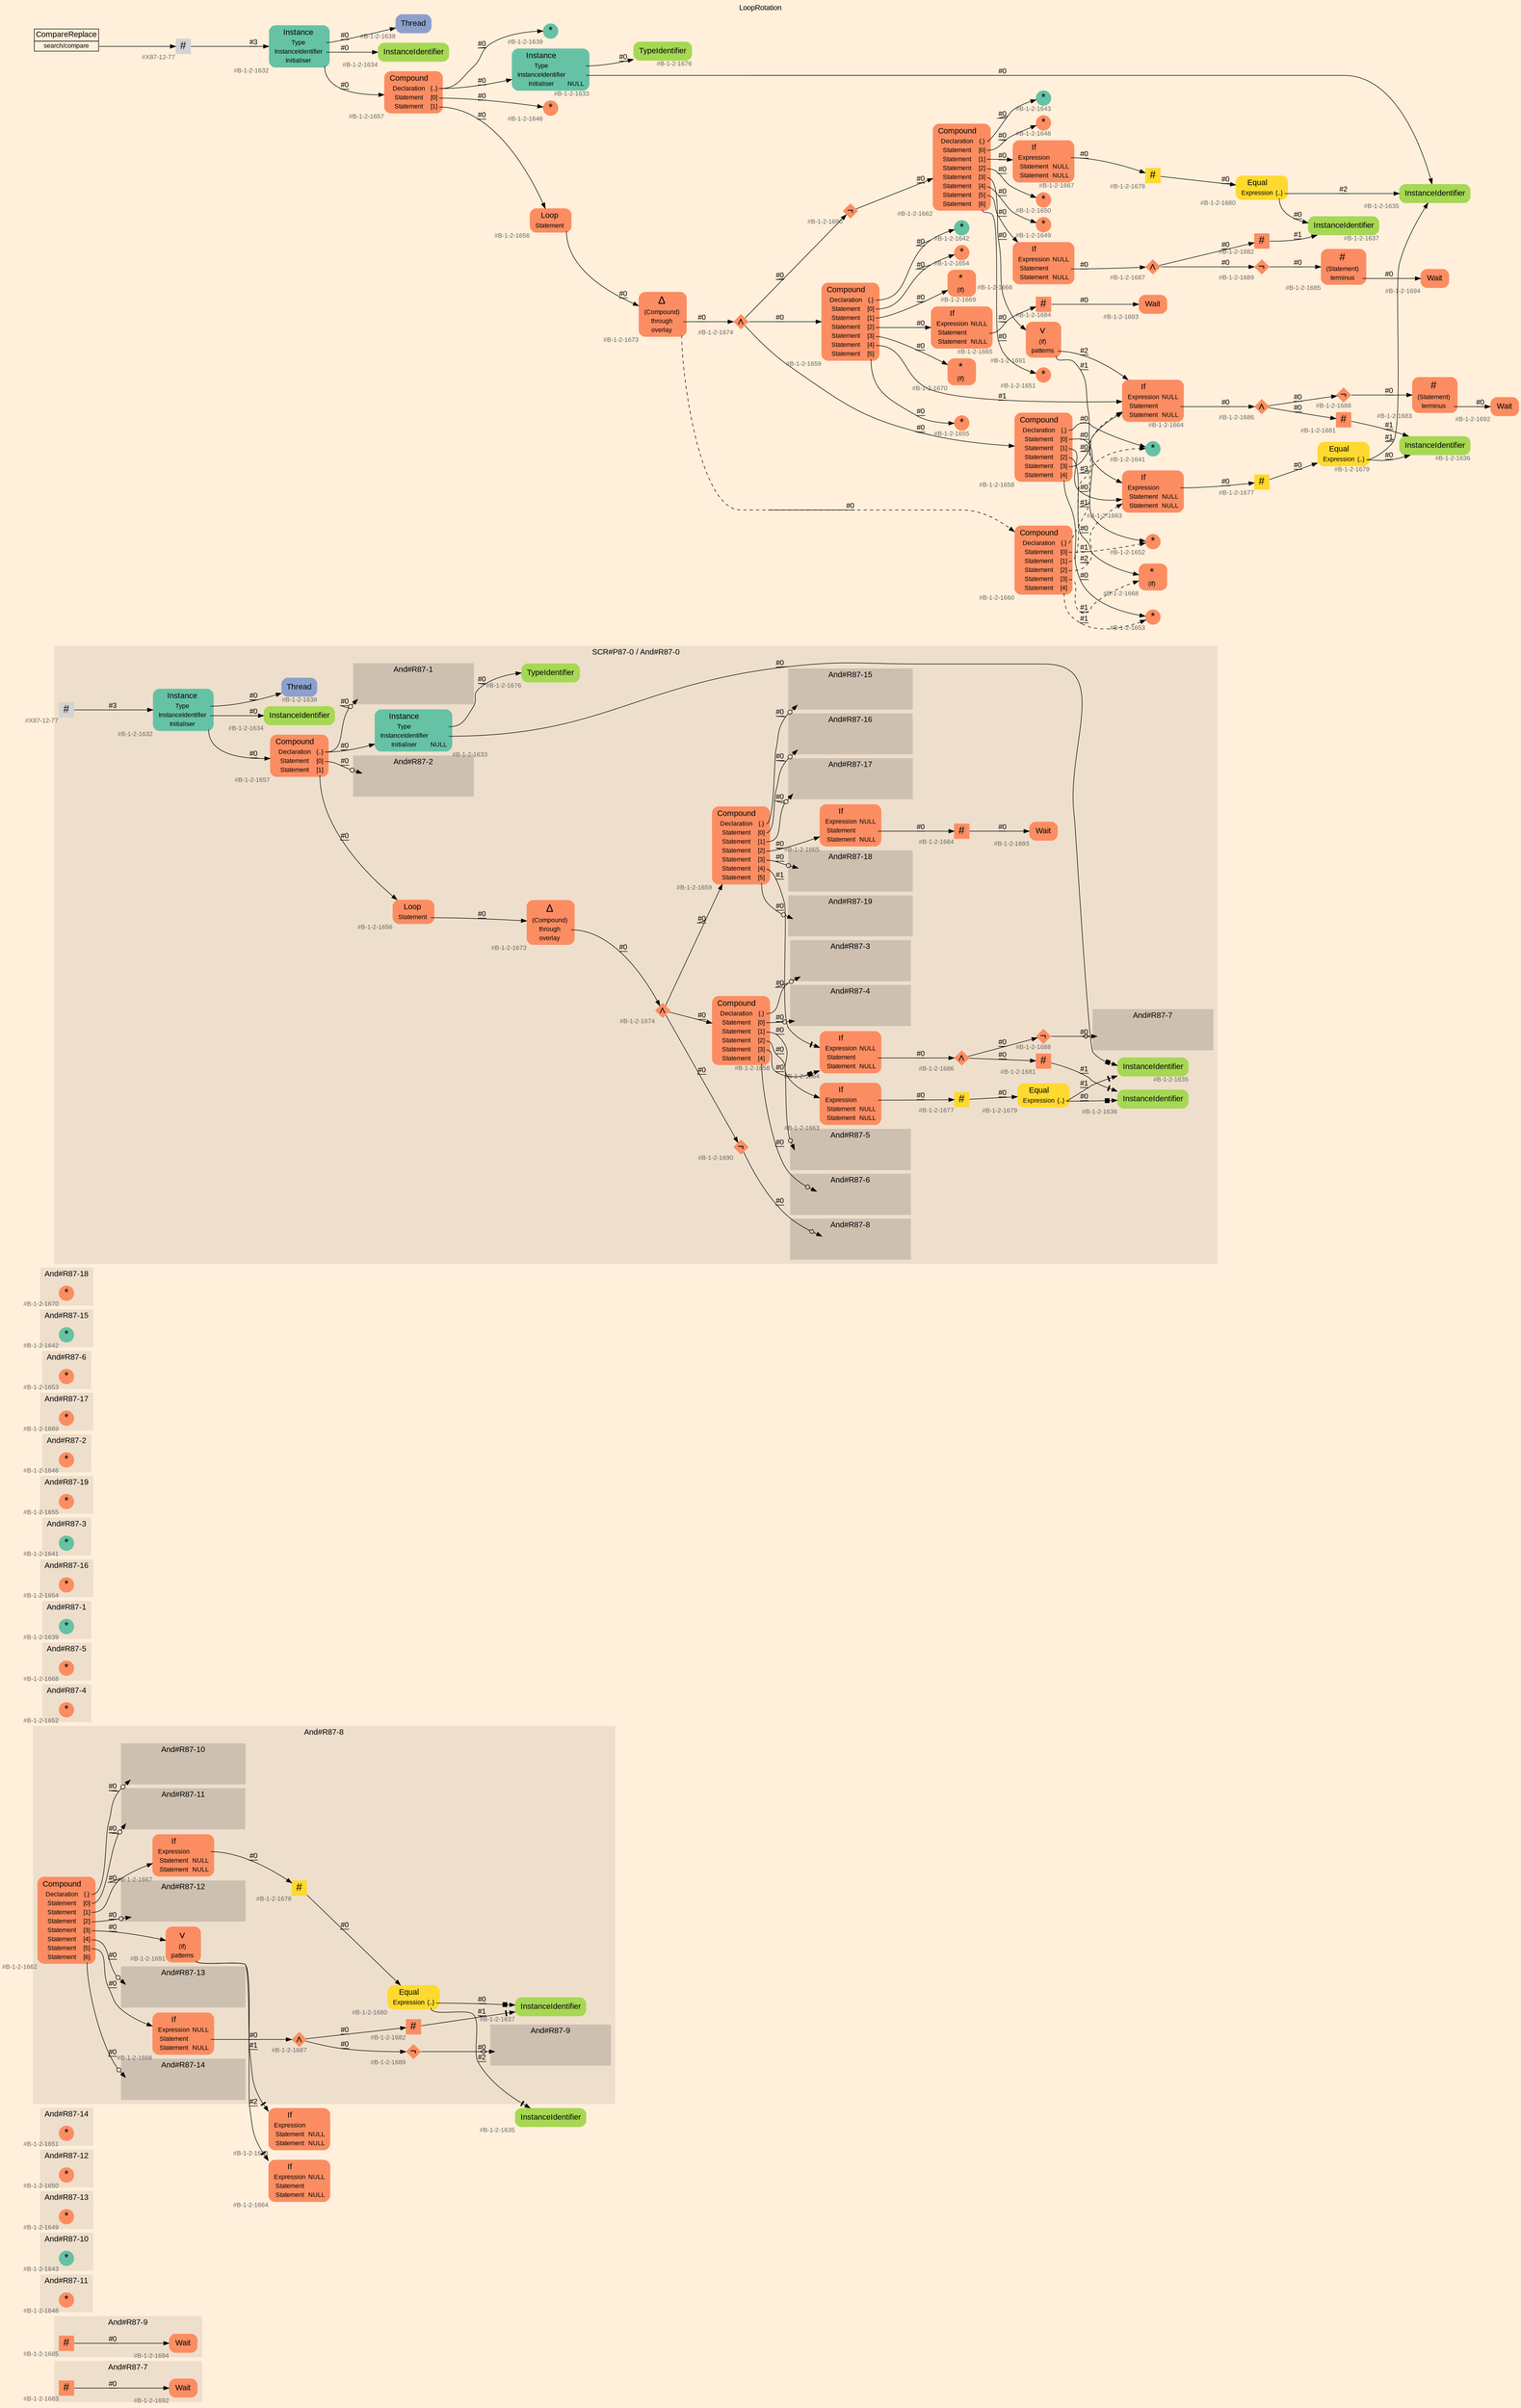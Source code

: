 digraph "LoopRotation" {
label = "LoopRotation"
labelloc = t
graph [
    rankdir = "LR"
    ranksep = 0.3
    bgcolor = antiquewhite1
    color = black
    fontcolor = black
    fontname = "Arial"
];
node [
    fontname = "Arial"
];
edge [
    fontname = "Arial"
];

// -------------------- figure And#R87-7 --------------------
// -------- region And#R87-7 ----------
subgraph "clusterAnd#R87-7" {
    label = "And#R87-7"
    style = "filled"
    color = antiquewhite2
    fontsize = "15"
    // -------- block And#R87-7/#B-1-2-1692 ----------
    "And#R87-7/#B-1-2-1692" [
        fillcolor = "/set28/2"
        xlabel = "#B-1-2-1692"
        fontsize = "12"
        fontcolor = grey40
        shape = "plaintext"
        label = <<TABLE BORDER="0" CELLBORDER="0" CELLSPACING="0">
         <TR><TD><FONT COLOR="black" POINT-SIZE="15">Wait</FONT></TD></TR>
        </TABLE>>
        style = "rounded,filled"
    ];
    
    // -------- block And#R87-7/#B-1-2-1683 ----------
    "And#R87-7/#B-1-2-1683" [
        fillcolor = "/set28/2"
        xlabel = "#B-1-2-1683"
        fontsize = "12"
        fontcolor = grey40
        shape = "square"
        label = <<FONT COLOR="black" POINT-SIZE="20">#</FONT>>
        style = "filled"
        penwidth = 0.0
        fixedsize = true
        width = 0.4
        height = 0.4
    ];
    
}

"And#R87-7/#B-1-2-1683" -> "And#R87-7/#B-1-2-1692" [
    label = "#0"
    decorate = true
    color = black
    fontcolor = black
];


// -------------------- figure And#R87-9 --------------------
// -------- region And#R87-9 ----------
subgraph "clusterAnd#R87-9" {
    label = "And#R87-9"
    style = "filled"
    color = antiquewhite2
    fontsize = "15"
    // -------- block And#R87-9/#B-1-2-1694 ----------
    "And#R87-9/#B-1-2-1694" [
        fillcolor = "/set28/2"
        xlabel = "#B-1-2-1694"
        fontsize = "12"
        fontcolor = grey40
        shape = "plaintext"
        label = <<TABLE BORDER="0" CELLBORDER="0" CELLSPACING="0">
         <TR><TD><FONT COLOR="black" POINT-SIZE="15">Wait</FONT></TD></TR>
        </TABLE>>
        style = "rounded,filled"
    ];
    
    // -------- block And#R87-9/#B-1-2-1685 ----------
    "And#R87-9/#B-1-2-1685" [
        fillcolor = "/set28/2"
        xlabel = "#B-1-2-1685"
        fontsize = "12"
        fontcolor = grey40
        shape = "square"
        label = <<FONT COLOR="black" POINT-SIZE="20">#</FONT>>
        style = "filled"
        penwidth = 0.0
        fixedsize = true
        width = 0.4
        height = 0.4
    ];
    
}

"And#R87-9/#B-1-2-1685" -> "And#R87-9/#B-1-2-1694" [
    label = "#0"
    decorate = true
    color = black
    fontcolor = black
];


// -------------------- figure And#R87-11 --------------------
// -------- region And#R87-11 ----------
subgraph "clusterAnd#R87-11" {
    label = "And#R87-11"
    style = "filled"
    color = antiquewhite2
    fontsize = "15"
    // -------- block And#R87-11/#B-1-2-1648 ----------
    "And#R87-11/#B-1-2-1648" [
        fillcolor = "/set28/2"
        xlabel = "#B-1-2-1648"
        fontsize = "12"
        fontcolor = grey40
        shape = "circle"
        label = <<FONT COLOR="black" POINT-SIZE="20">*</FONT>>
        style = "filled"
        penwidth = 0.0
        fixedsize = true
        width = 0.4
        height = 0.4
    ];
    
}


// -------------------- figure And#R87-10 --------------------
// -------- region And#R87-10 ----------
subgraph "clusterAnd#R87-10" {
    label = "And#R87-10"
    style = "filled"
    color = antiquewhite2
    fontsize = "15"
    // -------- block And#R87-10/#B-1-2-1643 ----------
    "And#R87-10/#B-1-2-1643" [
        fillcolor = "/set28/1"
        xlabel = "#B-1-2-1643"
        fontsize = "12"
        fontcolor = grey40
        shape = "circle"
        label = <<FONT COLOR="black" POINT-SIZE="20">*</FONT>>
        style = "filled"
        penwidth = 0.0
        fixedsize = true
        width = 0.4
        height = 0.4
    ];
    
}


// -------------------- figure And#R87-13 --------------------
// -------- region And#R87-13 ----------
subgraph "clusterAnd#R87-13" {
    label = "And#R87-13"
    style = "filled"
    color = antiquewhite2
    fontsize = "15"
    // -------- block And#R87-13/#B-1-2-1649 ----------
    "And#R87-13/#B-1-2-1649" [
        fillcolor = "/set28/2"
        xlabel = "#B-1-2-1649"
        fontsize = "12"
        fontcolor = grey40
        shape = "circle"
        label = <<FONT COLOR="black" POINT-SIZE="20">*</FONT>>
        style = "filled"
        penwidth = 0.0
        fixedsize = true
        width = 0.4
        height = 0.4
    ];
    
}


// -------------------- figure And#R87-12 --------------------
// -------- region And#R87-12 ----------
subgraph "clusterAnd#R87-12" {
    label = "And#R87-12"
    style = "filled"
    color = antiquewhite2
    fontsize = "15"
    // -------- block And#R87-12/#B-1-2-1650 ----------
    "And#R87-12/#B-1-2-1650" [
        fillcolor = "/set28/2"
        xlabel = "#B-1-2-1650"
        fontsize = "12"
        fontcolor = grey40
        shape = "circle"
        label = <<FONT COLOR="black" POINT-SIZE="20">*</FONT>>
        style = "filled"
        penwidth = 0.0
        fixedsize = true
        width = 0.4
        height = 0.4
    ];
    
}


// -------------------- figure And#R87-14 --------------------
// -------- region And#R87-14 ----------
subgraph "clusterAnd#R87-14" {
    label = "And#R87-14"
    style = "filled"
    color = antiquewhite2
    fontsize = "15"
    // -------- block And#R87-14/#B-1-2-1651 ----------
    "And#R87-14/#B-1-2-1651" [
        fillcolor = "/set28/2"
        xlabel = "#B-1-2-1651"
        fontsize = "12"
        fontcolor = grey40
        shape = "circle"
        label = <<FONT COLOR="black" POINT-SIZE="20">*</FONT>>
        style = "filled"
        penwidth = 0.0
        fixedsize = true
        width = 0.4
        height = 0.4
    ];
    
}


// -------------------- figure And#R87-8 --------------------
// -------- region And#R87-8 ----------
subgraph "clusterAnd#R87-8" {
    label = "And#R87-8"
    style = "filled"
    color = antiquewhite2
    fontsize = "15"
    // -------- block And#R87-8/#B-1-2-1678 ----------
    "And#R87-8/#B-1-2-1678" [
        fillcolor = "/set28/6"
        xlabel = "#B-1-2-1678"
        fontsize = "12"
        fontcolor = grey40
        shape = "square"
        label = <<FONT COLOR="black" POINT-SIZE="20">#</FONT>>
        style = "filled"
        penwidth = 0.0
        fixedsize = true
        width = 0.4
        height = 0.4
    ];
    
    // -------- block And#R87-8/#B-1-2-1687 ----------
    "And#R87-8/#B-1-2-1687" [
        fillcolor = "/set28/2"
        xlabel = "#B-1-2-1687"
        fontsize = "12"
        fontcolor = grey40
        shape = "diamond"
        label = <<FONT COLOR="black" POINT-SIZE="20">∧</FONT>>
        style = "filled"
        penwidth = 0.0
        fixedsize = true
        width = 0.4
        height = 0.4
    ];
    
    // -------- block And#R87-8/#B-1-2-1680 ----------
    "And#R87-8/#B-1-2-1680" [
        fillcolor = "/set28/6"
        xlabel = "#B-1-2-1680"
        fontsize = "12"
        fontcolor = grey40
        shape = "plaintext"
        label = <<TABLE BORDER="0" CELLBORDER="0" CELLSPACING="0">
         <TR><TD><FONT COLOR="black" POINT-SIZE="15">Equal</FONT></TD></TR>
         <TR><TD><FONT COLOR="black" POINT-SIZE="12">Expression</FONT></TD><TD PORT="port0"><FONT COLOR="black" POINT-SIZE="12">{..}</FONT></TD></TR>
        </TABLE>>
        style = "rounded,filled"
    ];
    
    // -------- block And#R87-8/#B-1-2-1666 ----------
    "And#R87-8/#B-1-2-1666" [
        fillcolor = "/set28/2"
        xlabel = "#B-1-2-1666"
        fontsize = "12"
        fontcolor = grey40
        shape = "plaintext"
        label = <<TABLE BORDER="0" CELLBORDER="0" CELLSPACING="0">
         <TR><TD><FONT COLOR="black" POINT-SIZE="15">If</FONT></TD></TR>
         <TR><TD><FONT COLOR="black" POINT-SIZE="12">Expression</FONT></TD><TD PORT="port0"><FONT COLOR="black" POINT-SIZE="12">NULL</FONT></TD></TR>
         <TR><TD><FONT COLOR="black" POINT-SIZE="12">Statement</FONT></TD><TD PORT="port1"></TD></TR>
         <TR><TD><FONT COLOR="black" POINT-SIZE="12">Statement</FONT></TD><TD PORT="port2"><FONT COLOR="black" POINT-SIZE="12">NULL</FONT></TD></TR>
        </TABLE>>
        style = "rounded,filled"
    ];
    
    // -------- block And#R87-8/#B-1-2-1691 ----------
    "And#R87-8/#B-1-2-1691" [
        fillcolor = "/set28/2"
        xlabel = "#B-1-2-1691"
        fontsize = "12"
        fontcolor = grey40
        shape = "plaintext"
        label = <<TABLE BORDER="0" CELLBORDER="0" CELLSPACING="0">
         <TR><TD><FONT COLOR="black" POINT-SIZE="20">∨</FONT></TD></TR>
         <TR><TD><FONT COLOR="black" POINT-SIZE="12">(If)</FONT></TD><TD PORT="port0"></TD></TR>
         <TR><TD><FONT COLOR="black" POINT-SIZE="12">patterns</FONT></TD><TD PORT="port1"></TD></TR>
        </TABLE>>
        style = "rounded,filled"
    ];
    
    // -------- block And#R87-8/#B-1-2-1689 ----------
    "And#R87-8/#B-1-2-1689" [
        fillcolor = "/set28/2"
        xlabel = "#B-1-2-1689"
        fontsize = "12"
        fontcolor = grey40
        shape = "diamond"
        label = <<FONT COLOR="black" POINT-SIZE="20">¬</FONT>>
        style = "filled"
        penwidth = 0.0
        fixedsize = true
        width = 0.4
        height = 0.4
    ];
    
    // -------- block And#R87-8/#B-1-2-1662 ----------
    "And#R87-8/#B-1-2-1662" [
        fillcolor = "/set28/2"
        xlabel = "#B-1-2-1662"
        fontsize = "12"
        fontcolor = grey40
        shape = "plaintext"
        label = <<TABLE BORDER="0" CELLBORDER="0" CELLSPACING="0">
         <TR><TD><FONT COLOR="black" POINT-SIZE="15">Compound</FONT></TD></TR>
         <TR><TD><FONT COLOR="black" POINT-SIZE="12">Declaration</FONT></TD><TD PORT="port0"><FONT COLOR="black" POINT-SIZE="12">{.}</FONT></TD></TR>
         <TR><TD><FONT COLOR="black" POINT-SIZE="12">Statement</FONT></TD><TD PORT="port1"><FONT COLOR="black" POINT-SIZE="12">[0]</FONT></TD></TR>
         <TR><TD><FONT COLOR="black" POINT-SIZE="12">Statement</FONT></TD><TD PORT="port2"><FONT COLOR="black" POINT-SIZE="12">[1]</FONT></TD></TR>
         <TR><TD><FONT COLOR="black" POINT-SIZE="12">Statement</FONT></TD><TD PORT="port3"><FONT COLOR="black" POINT-SIZE="12">[2]</FONT></TD></TR>
         <TR><TD><FONT COLOR="black" POINT-SIZE="12">Statement</FONT></TD><TD PORT="port4"><FONT COLOR="black" POINT-SIZE="12">[3]</FONT></TD></TR>
         <TR><TD><FONT COLOR="black" POINT-SIZE="12">Statement</FONT></TD><TD PORT="port5"><FONT COLOR="black" POINT-SIZE="12">[4]</FONT></TD></TR>
         <TR><TD><FONT COLOR="black" POINT-SIZE="12">Statement</FONT></TD><TD PORT="port6"><FONT COLOR="black" POINT-SIZE="12">[5]</FONT></TD></TR>
         <TR><TD><FONT COLOR="black" POINT-SIZE="12">Statement</FONT></TD><TD PORT="port7"><FONT COLOR="black" POINT-SIZE="12">[6]</FONT></TD></TR>
        </TABLE>>
        style = "rounded,filled"
    ];
    
    // -------- block And#R87-8/#B-1-2-1637 ----------
    "And#R87-8/#B-1-2-1637" [
        fillcolor = "/set28/5"
        xlabel = "#B-1-2-1637"
        fontsize = "12"
        fontcolor = grey40
        shape = "plaintext"
        label = <<TABLE BORDER="0" CELLBORDER="0" CELLSPACING="0">
         <TR><TD><FONT COLOR="black" POINT-SIZE="15">InstanceIdentifier</FONT></TD></TR>
        </TABLE>>
        style = "rounded,filled"
    ];
    
    // -------- block And#R87-8/#B-1-2-1682 ----------
    "And#R87-8/#B-1-2-1682" [
        fillcolor = "/set28/2"
        xlabel = "#B-1-2-1682"
        fontsize = "12"
        fontcolor = grey40
        shape = "square"
        label = <<FONT COLOR="black" POINT-SIZE="20">#</FONT>>
        style = "filled"
        penwidth = 0.0
        fixedsize = true
        width = 0.4
        height = 0.4
    ];
    
    // -------- block And#R87-8/#B-1-2-1667 ----------
    "And#R87-8/#B-1-2-1667" [
        fillcolor = "/set28/2"
        xlabel = "#B-1-2-1667"
        fontsize = "12"
        fontcolor = grey40
        shape = "plaintext"
        label = <<TABLE BORDER="0" CELLBORDER="0" CELLSPACING="0">
         <TR><TD><FONT COLOR="black" POINT-SIZE="15">If</FONT></TD></TR>
         <TR><TD><FONT COLOR="black" POINT-SIZE="12">Expression</FONT></TD><TD PORT="port0"></TD></TR>
         <TR><TD><FONT COLOR="black" POINT-SIZE="12">Statement</FONT></TD><TD PORT="port1"><FONT COLOR="black" POINT-SIZE="12">NULL</FONT></TD></TR>
         <TR><TD><FONT COLOR="black" POINT-SIZE="12">Statement</FONT></TD><TD PORT="port2"><FONT COLOR="black" POINT-SIZE="12">NULL</FONT></TD></TR>
        </TABLE>>
        style = "rounded,filled"
    ];
    
    // -------- region And#R87-8/And#R87-9 ----------
    subgraph "clusterAnd#R87-8/And#R87-9" {
        label = "And#R87-9"
        style = "filled"
        color = antiquewhite3
        fontsize = "15"
        // -------- block And#R87-8/And#R87-9/#B-1-2-1685 ----------
        "And#R87-8/And#R87-9/#B-1-2-1685" [
            fillcolor = "/set28/2"
            xlabel = "#B-1-2-1685"
            fontsize = "12"
            fontcolor = grey40
            shape = "none"
            style = "invisible"
        ];
        
    }
    
    // -------- region And#R87-8/And#R87-10 ----------
    subgraph "clusterAnd#R87-8/And#R87-10" {
        label = "And#R87-10"
        style = "filled"
        color = antiquewhite3
        fontsize = "15"
        // -------- block And#R87-8/And#R87-10/#B-1-2-1643 ----------
        "And#R87-8/And#R87-10/#B-1-2-1643" [
            fillcolor = "/set28/1"
            xlabel = "#B-1-2-1643"
            fontsize = "12"
            fontcolor = grey40
            shape = "none"
            style = "invisible"
        ];
        
    }
    
    // -------- region And#R87-8/And#R87-11 ----------
    subgraph "clusterAnd#R87-8/And#R87-11" {
        label = "And#R87-11"
        style = "filled"
        color = antiquewhite3
        fontsize = "15"
        // -------- block And#R87-8/And#R87-11/#B-1-2-1648 ----------
        "And#R87-8/And#R87-11/#B-1-2-1648" [
            fillcolor = "/set28/2"
            xlabel = "#B-1-2-1648"
            fontsize = "12"
            fontcolor = grey40
            shape = "none"
            style = "invisible"
        ];
        
    }
    
    // -------- region And#R87-8/And#R87-12 ----------
    subgraph "clusterAnd#R87-8/And#R87-12" {
        label = "And#R87-12"
        style = "filled"
        color = antiquewhite3
        fontsize = "15"
        // -------- block And#R87-8/And#R87-12/#B-1-2-1650 ----------
        "And#R87-8/And#R87-12/#B-1-2-1650" [
            fillcolor = "/set28/2"
            xlabel = "#B-1-2-1650"
            fontsize = "12"
            fontcolor = grey40
            shape = "none"
            style = "invisible"
        ];
        
    }
    
    // -------- region And#R87-8/And#R87-13 ----------
    subgraph "clusterAnd#R87-8/And#R87-13" {
        label = "And#R87-13"
        style = "filled"
        color = antiquewhite3
        fontsize = "15"
        // -------- block And#R87-8/And#R87-13/#B-1-2-1649 ----------
        "And#R87-8/And#R87-13/#B-1-2-1649" [
            fillcolor = "/set28/2"
            xlabel = "#B-1-2-1649"
            fontsize = "12"
            fontcolor = grey40
            shape = "none"
            style = "invisible"
        ];
        
    }
    
    // -------- region And#R87-8/And#R87-14 ----------
    subgraph "clusterAnd#R87-8/And#R87-14" {
        label = "And#R87-14"
        style = "filled"
        color = antiquewhite3
        fontsize = "15"
        // -------- block And#R87-8/And#R87-14/#B-1-2-1651 ----------
        "And#R87-8/And#R87-14/#B-1-2-1651" [
            fillcolor = "/set28/2"
            xlabel = "#B-1-2-1651"
            fontsize = "12"
            fontcolor = grey40
            shape = "none"
            style = "invisible"
        ];
        
    }
    
}

// -------- block And#R87-8/#B-1-2-1663 ----------
"And#R87-8/#B-1-2-1663" [
    fillcolor = "/set28/2"
    xlabel = "#B-1-2-1663"
    fontsize = "12"
    fontcolor = grey40
    shape = "plaintext"
    label = <<TABLE BORDER="0" CELLBORDER="0" CELLSPACING="0">
     <TR><TD><FONT COLOR="black" POINT-SIZE="15">If</FONT></TD></TR>
     <TR><TD><FONT COLOR="black" POINT-SIZE="12">Expression</FONT></TD><TD PORT="port0"></TD></TR>
     <TR><TD><FONT COLOR="black" POINT-SIZE="12">Statement</FONT></TD><TD PORT="port1"><FONT COLOR="black" POINT-SIZE="12">NULL</FONT></TD></TR>
     <TR><TD><FONT COLOR="black" POINT-SIZE="12">Statement</FONT></TD><TD PORT="port2"><FONT COLOR="black" POINT-SIZE="12">NULL</FONT></TD></TR>
    </TABLE>>
    style = "rounded,filled"
];

// -------- block And#R87-8/#B-1-2-1664 ----------
"And#R87-8/#B-1-2-1664" [
    fillcolor = "/set28/2"
    xlabel = "#B-1-2-1664"
    fontsize = "12"
    fontcolor = grey40
    shape = "plaintext"
    label = <<TABLE BORDER="0" CELLBORDER="0" CELLSPACING="0">
     <TR><TD><FONT COLOR="black" POINT-SIZE="15">If</FONT></TD></TR>
     <TR><TD><FONT COLOR="black" POINT-SIZE="12">Expression</FONT></TD><TD PORT="port0"><FONT COLOR="black" POINT-SIZE="12">NULL</FONT></TD></TR>
     <TR><TD><FONT COLOR="black" POINT-SIZE="12">Statement</FONT></TD><TD PORT="port1"></TD></TR>
     <TR><TD><FONT COLOR="black" POINT-SIZE="12">Statement</FONT></TD><TD PORT="port2"><FONT COLOR="black" POINT-SIZE="12">NULL</FONT></TD></TR>
    </TABLE>>
    style = "rounded,filled"
];

// -------- block And#R87-8/#B-1-2-1635 ----------
"And#R87-8/#B-1-2-1635" [
    fillcolor = "/set28/5"
    xlabel = "#B-1-2-1635"
    fontsize = "12"
    fontcolor = grey40
    shape = "plaintext"
    label = <<TABLE BORDER="0" CELLBORDER="0" CELLSPACING="0">
     <TR><TD><FONT COLOR="black" POINT-SIZE="15">InstanceIdentifier</FONT></TD></TR>
    </TABLE>>
    style = "rounded,filled"
];

"And#R87-8/#B-1-2-1678" -> "And#R87-8/#B-1-2-1680" [
    label = "#0"
    decorate = true
    color = black
    fontcolor = black
];

"And#R87-8/#B-1-2-1687" -> "And#R87-8/#B-1-2-1682" [
    label = "#0"
    decorate = true
    color = black
    fontcolor = black
];

"And#R87-8/#B-1-2-1687" -> "And#R87-8/#B-1-2-1689" [
    label = "#0"
    decorate = true
    color = black
    fontcolor = black
];

"And#R87-8/#B-1-2-1680":port0 -> "And#R87-8/#B-1-2-1635" [
    arrowhead="normalnonetee"
    label = "#2"
    decorate = true
    color = black
    fontcolor = black
];

"And#R87-8/#B-1-2-1680":port0 -> "And#R87-8/#B-1-2-1637" [
    arrowhead="normalnonebox"
    label = "#0"
    decorate = true
    color = black
    fontcolor = black
];

"And#R87-8/#B-1-2-1666":port1 -> "And#R87-8/#B-1-2-1687" [
    label = "#0"
    decorate = true
    color = black
    fontcolor = black
];

"And#R87-8/#B-1-2-1691":port1 -> "And#R87-8/#B-1-2-1663" [
    arrowhead="normalnonetee"
    label = "#1"
    decorate = true
    color = black
    fontcolor = black
];

"And#R87-8/#B-1-2-1691":port1 -> "And#R87-8/#B-1-2-1664" [
    arrowhead="normalnonetee"
    label = "#2"
    decorate = true
    color = black
    fontcolor = black
];

"And#R87-8/#B-1-2-1689" -> "And#R87-8/And#R87-9/#B-1-2-1685" [
    arrowhead="normalnoneodiamond"
    label = "#0"
    decorate = true
    color = black
    fontcolor = black
];

"And#R87-8/#B-1-2-1662":port0 -> "And#R87-8/And#R87-10/#B-1-2-1643" [
    arrowhead="normalnoneodot"
    label = "#0"
    decorate = true
    color = black
    fontcolor = black
];

"And#R87-8/#B-1-2-1662":port1 -> "And#R87-8/And#R87-11/#B-1-2-1648" [
    arrowhead="normalnoneodot"
    label = "#0"
    decorate = true
    color = black
    fontcolor = black
];

"And#R87-8/#B-1-2-1662":port2 -> "And#R87-8/#B-1-2-1667" [
    label = "#0"
    decorate = true
    color = black
    fontcolor = black
];

"And#R87-8/#B-1-2-1662":port3 -> "And#R87-8/And#R87-12/#B-1-2-1650" [
    arrowhead="normalnoneodot"
    label = "#0"
    decorate = true
    color = black
    fontcolor = black
];

"And#R87-8/#B-1-2-1662":port4 -> "And#R87-8/#B-1-2-1691" [
    label = "#0"
    decorate = true
    color = black
    fontcolor = black
];

"And#R87-8/#B-1-2-1662":port5 -> "And#R87-8/And#R87-13/#B-1-2-1649" [
    arrowhead="normalnoneodot"
    label = "#0"
    decorate = true
    color = black
    fontcolor = black
];

"And#R87-8/#B-1-2-1662":port6 -> "And#R87-8/#B-1-2-1666" [
    label = "#0"
    decorate = true
    color = black
    fontcolor = black
];

"And#R87-8/#B-1-2-1662":port7 -> "And#R87-8/And#R87-14/#B-1-2-1651" [
    arrowhead="normalnoneodot"
    label = "#0"
    decorate = true
    color = black
    fontcolor = black
];

"And#R87-8/#B-1-2-1682" -> "And#R87-8/#B-1-2-1637" [
    arrowhead="normalnonetee"
    label = "#1"
    decorate = true
    color = black
    fontcolor = black
];

"And#R87-8/#B-1-2-1667":port0 -> "And#R87-8/#B-1-2-1678" [
    label = "#0"
    decorate = true
    color = black
    fontcolor = black
];


// -------------------- figure And#R87-4 --------------------
// -------- region And#R87-4 ----------
subgraph "clusterAnd#R87-4" {
    label = "And#R87-4"
    style = "filled"
    color = antiquewhite2
    fontsize = "15"
    // -------- block And#R87-4/#B-1-2-1652 ----------
    "And#R87-4/#B-1-2-1652" [
        fillcolor = "/set28/2"
        xlabel = "#B-1-2-1652"
        fontsize = "12"
        fontcolor = grey40
        shape = "circle"
        label = <<FONT COLOR="black" POINT-SIZE="20">*</FONT>>
        style = "filled"
        penwidth = 0.0
        fixedsize = true
        width = 0.4
        height = 0.4
    ];
    
}


// -------------------- figure And#R87-5 --------------------
// -------- region And#R87-5 ----------
subgraph "clusterAnd#R87-5" {
    label = "And#R87-5"
    style = "filled"
    color = antiquewhite2
    fontsize = "15"
    // -------- block And#R87-5/#B-1-2-1668 ----------
    "And#R87-5/#B-1-2-1668" [
        fillcolor = "/set28/2"
        xlabel = "#B-1-2-1668"
        fontsize = "12"
        fontcolor = grey40
        shape = "circle"
        label = <<FONT COLOR="black" POINT-SIZE="20">*</FONT>>
        style = "filled"
        penwidth = 0.0
        fixedsize = true
        width = 0.4
        height = 0.4
    ];
    
}


// -------------------- figure And#R87-1 --------------------
// -------- region And#R87-1 ----------
subgraph "clusterAnd#R87-1" {
    label = "And#R87-1"
    style = "filled"
    color = antiquewhite2
    fontsize = "15"
    // -------- block And#R87-1/#B-1-2-1639 ----------
    "And#R87-1/#B-1-2-1639" [
        fillcolor = "/set28/1"
        xlabel = "#B-1-2-1639"
        fontsize = "12"
        fontcolor = grey40
        shape = "circle"
        label = <<FONT COLOR="black" POINT-SIZE="20">*</FONT>>
        style = "filled"
        penwidth = 0.0
        fixedsize = true
        width = 0.4
        height = 0.4
    ];
    
}


// -------------------- figure And#R87-16 --------------------
// -------- region And#R87-16 ----------
subgraph "clusterAnd#R87-16" {
    label = "And#R87-16"
    style = "filled"
    color = antiquewhite2
    fontsize = "15"
    // -------- block And#R87-16/#B-1-2-1654 ----------
    "And#R87-16/#B-1-2-1654" [
        fillcolor = "/set28/2"
        xlabel = "#B-1-2-1654"
        fontsize = "12"
        fontcolor = grey40
        shape = "circle"
        label = <<FONT COLOR="black" POINT-SIZE="20">*</FONT>>
        style = "filled"
        penwidth = 0.0
        fixedsize = true
        width = 0.4
        height = 0.4
    ];
    
}


// -------------------- figure And#R87-3 --------------------
// -------- region And#R87-3 ----------
subgraph "clusterAnd#R87-3" {
    label = "And#R87-3"
    style = "filled"
    color = antiquewhite2
    fontsize = "15"
    // -------- block And#R87-3/#B-1-2-1641 ----------
    "And#R87-3/#B-1-2-1641" [
        fillcolor = "/set28/1"
        xlabel = "#B-1-2-1641"
        fontsize = "12"
        fontcolor = grey40
        shape = "circle"
        label = <<FONT COLOR="black" POINT-SIZE="20">*</FONT>>
        style = "filled"
        penwidth = 0.0
        fixedsize = true
        width = 0.4
        height = 0.4
    ];
    
}


// -------------------- figure And#R87-19 --------------------
// -------- region And#R87-19 ----------
subgraph "clusterAnd#R87-19" {
    label = "And#R87-19"
    style = "filled"
    color = antiquewhite2
    fontsize = "15"
    // -------- block And#R87-19/#B-1-2-1655 ----------
    "And#R87-19/#B-1-2-1655" [
        fillcolor = "/set28/2"
        xlabel = "#B-1-2-1655"
        fontsize = "12"
        fontcolor = grey40
        shape = "circle"
        label = <<FONT COLOR="black" POINT-SIZE="20">*</FONT>>
        style = "filled"
        penwidth = 0.0
        fixedsize = true
        width = 0.4
        height = 0.4
    ];
    
}


// -------------------- figure And#R87-2 --------------------
// -------- region And#R87-2 ----------
subgraph "clusterAnd#R87-2" {
    label = "And#R87-2"
    style = "filled"
    color = antiquewhite2
    fontsize = "15"
    // -------- block And#R87-2/#B-1-2-1646 ----------
    "And#R87-2/#B-1-2-1646" [
        fillcolor = "/set28/2"
        xlabel = "#B-1-2-1646"
        fontsize = "12"
        fontcolor = grey40
        shape = "circle"
        label = <<FONT COLOR="black" POINT-SIZE="20">*</FONT>>
        style = "filled"
        penwidth = 0.0
        fixedsize = true
        width = 0.4
        height = 0.4
    ];
    
}


// -------------------- figure And#R87-17 --------------------
// -------- region And#R87-17 ----------
subgraph "clusterAnd#R87-17" {
    label = "And#R87-17"
    style = "filled"
    color = antiquewhite2
    fontsize = "15"
    // -------- block And#R87-17/#B-1-2-1669 ----------
    "And#R87-17/#B-1-2-1669" [
        fillcolor = "/set28/2"
        xlabel = "#B-1-2-1669"
        fontsize = "12"
        fontcolor = grey40
        shape = "circle"
        label = <<FONT COLOR="black" POINT-SIZE="20">*</FONT>>
        style = "filled"
        penwidth = 0.0
        fixedsize = true
        width = 0.4
        height = 0.4
    ];
    
}


// -------------------- figure And#R87-6 --------------------
// -------- region And#R87-6 ----------
subgraph "clusterAnd#R87-6" {
    label = "And#R87-6"
    style = "filled"
    color = antiquewhite2
    fontsize = "15"
    // -------- block And#R87-6/#B-1-2-1653 ----------
    "And#R87-6/#B-1-2-1653" [
        fillcolor = "/set28/2"
        xlabel = "#B-1-2-1653"
        fontsize = "12"
        fontcolor = grey40
        shape = "circle"
        label = <<FONT COLOR="black" POINT-SIZE="20">*</FONT>>
        style = "filled"
        penwidth = 0.0
        fixedsize = true
        width = 0.4
        height = 0.4
    ];
    
}


// -------------------- figure And#R87-15 --------------------
// -------- region And#R87-15 ----------
subgraph "clusterAnd#R87-15" {
    label = "And#R87-15"
    style = "filled"
    color = antiquewhite2
    fontsize = "15"
    // -------- block And#R87-15/#B-1-2-1642 ----------
    "And#R87-15/#B-1-2-1642" [
        fillcolor = "/set28/1"
        xlabel = "#B-1-2-1642"
        fontsize = "12"
        fontcolor = grey40
        shape = "circle"
        label = <<FONT COLOR="black" POINT-SIZE="20">*</FONT>>
        style = "filled"
        penwidth = 0.0
        fixedsize = true
        width = 0.4
        height = 0.4
    ];
    
}


// -------------------- figure And#R87-18 --------------------
// -------- region And#R87-18 ----------
subgraph "clusterAnd#R87-18" {
    label = "And#R87-18"
    style = "filled"
    color = antiquewhite2
    fontsize = "15"
    // -------- block And#R87-18/#B-1-2-1670 ----------
    "And#R87-18/#B-1-2-1670" [
        fillcolor = "/set28/2"
        xlabel = "#B-1-2-1670"
        fontsize = "12"
        fontcolor = grey40
        shape = "circle"
        label = <<FONT COLOR="black" POINT-SIZE="20">*</FONT>>
        style = "filled"
        penwidth = 0.0
        fixedsize = true
        width = 0.4
        height = 0.4
    ];
    
}


// -------------------- figure And#R87-0 --------------------
// -------- region And#R87-0 ----------
subgraph "clusterAnd#R87-0" {
    label = "SCR#P87-0 / And#R87-0"
    style = "filled"
    color = antiquewhite2
    fontsize = "15"
    // -------- block And#R87-0/#B-1-2-1688 ----------
    "And#R87-0/#B-1-2-1688" [
        fillcolor = "/set28/2"
        xlabel = "#B-1-2-1688"
        fontsize = "12"
        fontcolor = grey40
        shape = "diamond"
        label = <<FONT COLOR="black" POINT-SIZE="20">¬</FONT>>
        style = "filled"
        penwidth = 0.0
        fixedsize = true
        width = 0.4
        height = 0.4
    ];
    
    // -------- block And#R87-0/#B-1-2-1674 ----------
    "And#R87-0/#B-1-2-1674" [
        fillcolor = "/set28/2"
        xlabel = "#B-1-2-1674"
        fontsize = "12"
        fontcolor = grey40
        shape = "diamond"
        label = <<FONT COLOR="black" POINT-SIZE="20">∧</FONT>>
        style = "filled"
        penwidth = 0.0
        fixedsize = true
        width = 0.4
        height = 0.4
    ];
    
    // -------- block And#R87-0/#B-1-2-1656 ----------
    "And#R87-0/#B-1-2-1656" [
        fillcolor = "/set28/2"
        xlabel = "#B-1-2-1656"
        fontsize = "12"
        fontcolor = grey40
        shape = "plaintext"
        label = <<TABLE BORDER="0" CELLBORDER="0" CELLSPACING="0">
         <TR><TD><FONT COLOR="black" POINT-SIZE="15">Loop</FONT></TD></TR>
         <TR><TD><FONT COLOR="black" POINT-SIZE="12">Statement</FONT></TD><TD PORT="port0"></TD></TR>
        </TABLE>>
        style = "rounded,filled"
    ];
    
    // -------- block And#R87-0/#B-1-2-1633 ----------
    "And#R87-0/#B-1-2-1633" [
        fillcolor = "/set28/1"
        xlabel = "#B-1-2-1633"
        fontsize = "12"
        fontcolor = grey40
        shape = "plaintext"
        label = <<TABLE BORDER="0" CELLBORDER="0" CELLSPACING="0">
         <TR><TD><FONT COLOR="black" POINT-SIZE="15">Instance</FONT></TD></TR>
         <TR><TD><FONT COLOR="black" POINT-SIZE="12">Type</FONT></TD><TD PORT="port0"></TD></TR>
         <TR><TD><FONT COLOR="black" POINT-SIZE="12">InstanceIdentifier</FONT></TD><TD PORT="port1"></TD></TR>
         <TR><TD><FONT COLOR="black" POINT-SIZE="12">Initialiser</FONT></TD><TD PORT="port2"><FONT COLOR="black" POINT-SIZE="12">NULL</FONT></TD></TR>
        </TABLE>>
        style = "rounded,filled"
    ];
    
    // -------- block And#R87-0/#B-1-2-1676 ----------
    "And#R87-0/#B-1-2-1676" [
        fillcolor = "/set28/5"
        xlabel = "#B-1-2-1676"
        fontsize = "12"
        fontcolor = grey40
        shape = "plaintext"
        label = <<TABLE BORDER="0" CELLBORDER="0" CELLSPACING="0">
         <TR><TD><FONT COLOR="black" POINT-SIZE="15">TypeIdentifier</FONT></TD></TR>
        </TABLE>>
        style = "rounded,filled"
    ];
    
    // -------- block And#R87-0/#B-1-2-1686 ----------
    "And#R87-0/#B-1-2-1686" [
        fillcolor = "/set28/2"
        xlabel = "#B-1-2-1686"
        fontsize = "12"
        fontcolor = grey40
        shape = "diamond"
        label = <<FONT COLOR="black" POINT-SIZE="20">∧</FONT>>
        style = "filled"
        penwidth = 0.0
        fixedsize = true
        width = 0.4
        height = 0.4
    ];
    
    // -------- block And#R87-0/#B-1-2-1677 ----------
    "And#R87-0/#B-1-2-1677" [
        fillcolor = "/set28/6"
        xlabel = "#B-1-2-1677"
        fontsize = "12"
        fontcolor = grey40
        shape = "square"
        label = <<FONT COLOR="black" POINT-SIZE="20">#</FONT>>
        style = "filled"
        penwidth = 0.0
        fixedsize = true
        width = 0.4
        height = 0.4
    ];
    
    // -------- block And#R87-0/#B-1-2-1659 ----------
    "And#R87-0/#B-1-2-1659" [
        fillcolor = "/set28/2"
        xlabel = "#B-1-2-1659"
        fontsize = "12"
        fontcolor = grey40
        shape = "plaintext"
        label = <<TABLE BORDER="0" CELLBORDER="0" CELLSPACING="0">
         <TR><TD><FONT COLOR="black" POINT-SIZE="15">Compound</FONT></TD></TR>
         <TR><TD><FONT COLOR="black" POINT-SIZE="12">Declaration</FONT></TD><TD PORT="port0"><FONT COLOR="black" POINT-SIZE="12">{.}</FONT></TD></TR>
         <TR><TD><FONT COLOR="black" POINT-SIZE="12">Statement</FONT></TD><TD PORT="port1"><FONT COLOR="black" POINT-SIZE="12">[0]</FONT></TD></TR>
         <TR><TD><FONT COLOR="black" POINT-SIZE="12">Statement</FONT></TD><TD PORT="port2"><FONT COLOR="black" POINT-SIZE="12">[1]</FONT></TD></TR>
         <TR><TD><FONT COLOR="black" POINT-SIZE="12">Statement</FONT></TD><TD PORT="port3"><FONT COLOR="black" POINT-SIZE="12">[2]</FONT></TD></TR>
         <TR><TD><FONT COLOR="black" POINT-SIZE="12">Statement</FONT></TD><TD PORT="port4"><FONT COLOR="black" POINT-SIZE="12">[3]</FONT></TD></TR>
         <TR><TD><FONT COLOR="black" POINT-SIZE="12">Statement</FONT></TD><TD PORT="port5"><FONT COLOR="black" POINT-SIZE="12">[4]</FONT></TD></TR>
         <TR><TD><FONT COLOR="black" POINT-SIZE="12">Statement</FONT></TD><TD PORT="port6"><FONT COLOR="black" POINT-SIZE="12">[5]</FONT></TD></TR>
        </TABLE>>
        style = "rounded,filled"
    ];
    
    // -------- block And#R87-0/#X87-12-77 ----------
    "And#R87-0/#X87-12-77" [
        xlabel = "#X87-12-77"
        fontsize = "12"
        fontcolor = grey40
        shape = "square"
        label = <<FONT COLOR="black" POINT-SIZE="20">#</FONT>>
        style = "filled"
        penwidth = 0.0
        fixedsize = true
        width = 0.4
        height = 0.4
    ];
    
    // -------- block And#R87-0/#B-1-2-1664 ----------
    "And#R87-0/#B-1-2-1664" [
        fillcolor = "/set28/2"
        xlabel = "#B-1-2-1664"
        fontsize = "12"
        fontcolor = grey40
        shape = "plaintext"
        label = <<TABLE BORDER="0" CELLBORDER="0" CELLSPACING="0">
         <TR><TD><FONT COLOR="black" POINT-SIZE="15">If</FONT></TD></TR>
         <TR><TD><FONT COLOR="black" POINT-SIZE="12">Expression</FONT></TD><TD PORT="port0"><FONT COLOR="black" POINT-SIZE="12">NULL</FONT></TD></TR>
         <TR><TD><FONT COLOR="black" POINT-SIZE="12">Statement</FONT></TD><TD PORT="port1"></TD></TR>
         <TR><TD><FONT COLOR="black" POINT-SIZE="12">Statement</FONT></TD><TD PORT="port2"><FONT COLOR="black" POINT-SIZE="12">NULL</FONT></TD></TR>
        </TABLE>>
        style = "rounded,filled"
    ];
    
    // -------- block And#R87-0/#B-1-2-1635 ----------
    "And#R87-0/#B-1-2-1635" [
        fillcolor = "/set28/5"
        xlabel = "#B-1-2-1635"
        fontsize = "12"
        fontcolor = grey40
        shape = "plaintext"
        label = <<TABLE BORDER="0" CELLBORDER="0" CELLSPACING="0">
         <TR><TD><FONT COLOR="black" POINT-SIZE="15">InstanceIdentifier</FONT></TD></TR>
        </TABLE>>
        style = "rounded,filled"
    ];
    
    // -------- block And#R87-0/#B-1-2-1663 ----------
    "And#R87-0/#B-1-2-1663" [
        fillcolor = "/set28/2"
        xlabel = "#B-1-2-1663"
        fontsize = "12"
        fontcolor = grey40
        shape = "plaintext"
        label = <<TABLE BORDER="0" CELLBORDER="0" CELLSPACING="0">
         <TR><TD><FONT COLOR="black" POINT-SIZE="15">If</FONT></TD></TR>
         <TR><TD><FONT COLOR="black" POINT-SIZE="12">Expression</FONT></TD><TD PORT="port0"></TD></TR>
         <TR><TD><FONT COLOR="black" POINT-SIZE="12">Statement</FONT></TD><TD PORT="port1"><FONT COLOR="black" POINT-SIZE="12">NULL</FONT></TD></TR>
         <TR><TD><FONT COLOR="black" POINT-SIZE="12">Statement</FONT></TD><TD PORT="port2"><FONT COLOR="black" POINT-SIZE="12">NULL</FONT></TD></TR>
        </TABLE>>
        style = "rounded,filled"
    ];
    
    // -------- block And#R87-0/#B-1-2-1636 ----------
    "And#R87-0/#B-1-2-1636" [
        fillcolor = "/set28/5"
        xlabel = "#B-1-2-1636"
        fontsize = "12"
        fontcolor = grey40
        shape = "plaintext"
        label = <<TABLE BORDER="0" CELLBORDER="0" CELLSPACING="0">
         <TR><TD><FONT COLOR="black" POINT-SIZE="15">InstanceIdentifier</FONT></TD></TR>
        </TABLE>>
        style = "rounded,filled"
    ];
    
    // -------- block And#R87-0/#B-1-2-1632 ----------
    "And#R87-0/#B-1-2-1632" [
        fillcolor = "/set28/1"
        xlabel = "#B-1-2-1632"
        fontsize = "12"
        fontcolor = grey40
        shape = "plaintext"
        label = <<TABLE BORDER="0" CELLBORDER="0" CELLSPACING="0">
         <TR><TD><FONT COLOR="black" POINT-SIZE="15">Instance</FONT></TD></TR>
         <TR><TD><FONT COLOR="black" POINT-SIZE="12">Type</FONT></TD><TD PORT="port0"></TD></TR>
         <TR><TD><FONT COLOR="black" POINT-SIZE="12">InstanceIdentifier</FONT></TD><TD PORT="port1"></TD></TR>
         <TR><TD><FONT COLOR="black" POINT-SIZE="12">Initialiser</FONT></TD><TD PORT="port2"></TD></TR>
        </TABLE>>
        style = "rounded,filled"
    ];
    
    // -------- block And#R87-0/#B-1-2-1690 ----------
    "And#R87-0/#B-1-2-1690" [
        fillcolor = "/set28/2"
        xlabel = "#B-1-2-1690"
        fontsize = "12"
        fontcolor = grey40
        shape = "diamond"
        label = <<FONT COLOR="black" POINT-SIZE="20">¬</FONT>>
        style = "filled"
        penwidth = 0.0
        fixedsize = true
        width = 0.4
        height = 0.4
    ];
    
    // -------- block And#R87-0/#B-1-2-1634 ----------
    "And#R87-0/#B-1-2-1634" [
        fillcolor = "/set28/5"
        xlabel = "#B-1-2-1634"
        fontsize = "12"
        fontcolor = grey40
        shape = "plaintext"
        label = <<TABLE BORDER="0" CELLBORDER="0" CELLSPACING="0">
         <TR><TD><FONT COLOR="black" POINT-SIZE="15">InstanceIdentifier</FONT></TD></TR>
        </TABLE>>
        style = "rounded,filled"
    ];
    
    // -------- block And#R87-0/#B-1-2-1638 ----------
    "And#R87-0/#B-1-2-1638" [
        fillcolor = "/set28/3"
        xlabel = "#B-1-2-1638"
        fontsize = "12"
        fontcolor = grey40
        shape = "plaintext"
        label = <<TABLE BORDER="0" CELLBORDER="0" CELLSPACING="0">
         <TR><TD><FONT COLOR="black" POINT-SIZE="15">Thread</FONT></TD></TR>
        </TABLE>>
        style = "rounded,filled"
    ];
    
    // -------- block And#R87-0/#B-1-2-1665 ----------
    "And#R87-0/#B-1-2-1665" [
        fillcolor = "/set28/2"
        xlabel = "#B-1-2-1665"
        fontsize = "12"
        fontcolor = grey40
        shape = "plaintext"
        label = <<TABLE BORDER="0" CELLBORDER="0" CELLSPACING="0">
         <TR><TD><FONT COLOR="black" POINT-SIZE="15">If</FONT></TD></TR>
         <TR><TD><FONT COLOR="black" POINT-SIZE="12">Expression</FONT></TD><TD PORT="port0"><FONT COLOR="black" POINT-SIZE="12">NULL</FONT></TD></TR>
         <TR><TD><FONT COLOR="black" POINT-SIZE="12">Statement</FONT></TD><TD PORT="port1"></TD></TR>
         <TR><TD><FONT COLOR="black" POINT-SIZE="12">Statement</FONT></TD><TD PORT="port2"><FONT COLOR="black" POINT-SIZE="12">NULL</FONT></TD></TR>
        </TABLE>>
        style = "rounded,filled"
    ];
    
    // -------- block And#R87-0/#B-1-2-1693 ----------
    "And#R87-0/#B-1-2-1693" [
        fillcolor = "/set28/2"
        xlabel = "#B-1-2-1693"
        fontsize = "12"
        fontcolor = grey40
        shape = "plaintext"
        label = <<TABLE BORDER="0" CELLBORDER="0" CELLSPACING="0">
         <TR><TD><FONT COLOR="black" POINT-SIZE="15">Wait</FONT></TD></TR>
        </TABLE>>
        style = "rounded,filled"
    ];
    
    // -------- block And#R87-0/#B-1-2-1681 ----------
    "And#R87-0/#B-1-2-1681" [
        fillcolor = "/set28/2"
        xlabel = "#B-1-2-1681"
        fontsize = "12"
        fontcolor = grey40
        shape = "square"
        label = <<FONT COLOR="black" POINT-SIZE="20">#</FONT>>
        style = "filled"
        penwidth = 0.0
        fixedsize = true
        width = 0.4
        height = 0.4
    ];
    
    // -------- block And#R87-0/#B-1-2-1684 ----------
    "And#R87-0/#B-1-2-1684" [
        fillcolor = "/set28/2"
        xlabel = "#B-1-2-1684"
        fontsize = "12"
        fontcolor = grey40
        shape = "square"
        label = <<FONT COLOR="black" POINT-SIZE="20">#</FONT>>
        style = "filled"
        penwidth = 0.0
        fixedsize = true
        width = 0.4
        height = 0.4
    ];
    
    // -------- block And#R87-0/#B-1-2-1679 ----------
    "And#R87-0/#B-1-2-1679" [
        fillcolor = "/set28/6"
        xlabel = "#B-1-2-1679"
        fontsize = "12"
        fontcolor = grey40
        shape = "plaintext"
        label = <<TABLE BORDER="0" CELLBORDER="0" CELLSPACING="0">
         <TR><TD><FONT COLOR="black" POINT-SIZE="15">Equal</FONT></TD></TR>
         <TR><TD><FONT COLOR="black" POINT-SIZE="12">Expression</FONT></TD><TD PORT="port0"><FONT COLOR="black" POINT-SIZE="12">{..}</FONT></TD></TR>
        </TABLE>>
        style = "rounded,filled"
    ];
    
    // -------- block And#R87-0/#B-1-2-1673 ----------
    "And#R87-0/#B-1-2-1673" [
        fillcolor = "/set28/2"
        xlabel = "#B-1-2-1673"
        fontsize = "12"
        fontcolor = grey40
        shape = "plaintext"
        label = <<TABLE BORDER="0" CELLBORDER="0" CELLSPACING="0">
         <TR><TD><FONT COLOR="black" POINT-SIZE="20">Δ</FONT></TD></TR>
         <TR><TD><FONT COLOR="black" POINT-SIZE="12">(Compound)</FONT></TD><TD PORT="port0"></TD></TR>
         <TR><TD><FONT COLOR="black" POINT-SIZE="12">through</FONT></TD><TD PORT="port1"></TD></TR>
         <TR><TD><FONT COLOR="black" POINT-SIZE="12">overlay</FONT></TD><TD PORT="port2"></TD></TR>
        </TABLE>>
        style = "rounded,filled"
    ];
    
    // -------- block And#R87-0/#B-1-2-1657 ----------
    "And#R87-0/#B-1-2-1657" [
        fillcolor = "/set28/2"
        xlabel = "#B-1-2-1657"
        fontsize = "12"
        fontcolor = grey40
        shape = "plaintext"
        label = <<TABLE BORDER="0" CELLBORDER="0" CELLSPACING="0">
         <TR><TD><FONT COLOR="black" POINT-SIZE="15">Compound</FONT></TD></TR>
         <TR><TD><FONT COLOR="black" POINT-SIZE="12">Declaration</FONT></TD><TD PORT="port0"><FONT COLOR="black" POINT-SIZE="12">{..}</FONT></TD></TR>
         <TR><TD><FONT COLOR="black" POINT-SIZE="12">Statement</FONT></TD><TD PORT="port1"><FONT COLOR="black" POINT-SIZE="12">[0]</FONT></TD></TR>
         <TR><TD><FONT COLOR="black" POINT-SIZE="12">Statement</FONT></TD><TD PORT="port2"><FONT COLOR="black" POINT-SIZE="12">[1]</FONT></TD></TR>
        </TABLE>>
        style = "rounded,filled"
    ];
    
    // -------- block And#R87-0/#B-1-2-1658 ----------
    "And#R87-0/#B-1-2-1658" [
        fillcolor = "/set28/2"
        xlabel = "#B-1-2-1658"
        fontsize = "12"
        fontcolor = grey40
        shape = "plaintext"
        label = <<TABLE BORDER="0" CELLBORDER="0" CELLSPACING="0">
         <TR><TD><FONT COLOR="black" POINT-SIZE="15">Compound</FONT></TD></TR>
         <TR><TD><FONT COLOR="black" POINT-SIZE="12">Declaration</FONT></TD><TD PORT="port0"><FONT COLOR="black" POINT-SIZE="12">{.}</FONT></TD></TR>
         <TR><TD><FONT COLOR="black" POINT-SIZE="12">Statement</FONT></TD><TD PORT="port1"><FONT COLOR="black" POINT-SIZE="12">[0]</FONT></TD></TR>
         <TR><TD><FONT COLOR="black" POINT-SIZE="12">Statement</FONT></TD><TD PORT="port2"><FONT COLOR="black" POINT-SIZE="12">[1]</FONT></TD></TR>
         <TR><TD><FONT COLOR="black" POINT-SIZE="12">Statement</FONT></TD><TD PORT="port3"><FONT COLOR="black" POINT-SIZE="12">[2]</FONT></TD></TR>
         <TR><TD><FONT COLOR="black" POINT-SIZE="12">Statement</FONT></TD><TD PORT="port4"><FONT COLOR="black" POINT-SIZE="12">[3]</FONT></TD></TR>
         <TR><TD><FONT COLOR="black" POINT-SIZE="12">Statement</FONT></TD><TD PORT="port5"><FONT COLOR="black" POINT-SIZE="12">[4]</FONT></TD></TR>
        </TABLE>>
        style = "rounded,filled"
    ];
    
    // -------- region And#R87-0/And#R87-1 ----------
    subgraph "clusterAnd#R87-0/And#R87-1" {
        label = "And#R87-1"
        style = "filled"
        color = antiquewhite3
        fontsize = "15"
        // -------- block And#R87-0/And#R87-1/#B-1-2-1639 ----------
        "And#R87-0/And#R87-1/#B-1-2-1639" [
            fillcolor = "/set28/1"
            xlabel = "#B-1-2-1639"
            fontsize = "12"
            fontcolor = grey40
            shape = "none"
            style = "invisible"
        ];
        
    }
    
    // -------- region And#R87-0/And#R87-2 ----------
    subgraph "clusterAnd#R87-0/And#R87-2" {
        label = "And#R87-2"
        style = "filled"
        color = antiquewhite3
        fontsize = "15"
        // -------- block And#R87-0/And#R87-2/#B-1-2-1646 ----------
        "And#R87-0/And#R87-2/#B-1-2-1646" [
            fillcolor = "/set28/2"
            xlabel = "#B-1-2-1646"
            fontsize = "12"
            fontcolor = grey40
            shape = "none"
            style = "invisible"
        ];
        
    }
    
    // -------- region And#R87-0/And#R87-3 ----------
    subgraph "clusterAnd#R87-0/And#R87-3" {
        label = "And#R87-3"
        style = "filled"
        color = antiquewhite3
        fontsize = "15"
        // -------- block And#R87-0/And#R87-3/#B-1-2-1641 ----------
        "And#R87-0/And#R87-3/#B-1-2-1641" [
            fillcolor = "/set28/1"
            xlabel = "#B-1-2-1641"
            fontsize = "12"
            fontcolor = grey40
            shape = "none"
            style = "invisible"
        ];
        
    }
    
    // -------- region And#R87-0/And#R87-4 ----------
    subgraph "clusterAnd#R87-0/And#R87-4" {
        label = "And#R87-4"
        style = "filled"
        color = antiquewhite3
        fontsize = "15"
        // -------- block And#R87-0/And#R87-4/#B-1-2-1652 ----------
        "And#R87-0/And#R87-4/#B-1-2-1652" [
            fillcolor = "/set28/2"
            xlabel = "#B-1-2-1652"
            fontsize = "12"
            fontcolor = grey40
            shape = "none"
            style = "invisible"
        ];
        
    }
    
    // -------- region And#R87-0/And#R87-5 ----------
    subgraph "clusterAnd#R87-0/And#R87-5" {
        label = "And#R87-5"
        style = "filled"
        color = antiquewhite3
        fontsize = "15"
        // -------- block And#R87-0/And#R87-5/#B-1-2-1668 ----------
        "And#R87-0/And#R87-5/#B-1-2-1668" [
            fillcolor = "/set28/2"
            xlabel = "#B-1-2-1668"
            fontsize = "12"
            fontcolor = grey40
            shape = "none"
            style = "invisible"
        ];
        
    }
    
    // -------- region And#R87-0/And#R87-6 ----------
    subgraph "clusterAnd#R87-0/And#R87-6" {
        label = "And#R87-6"
        style = "filled"
        color = antiquewhite3
        fontsize = "15"
        // -------- block And#R87-0/And#R87-6/#B-1-2-1653 ----------
        "And#R87-0/And#R87-6/#B-1-2-1653" [
            fillcolor = "/set28/2"
            xlabel = "#B-1-2-1653"
            fontsize = "12"
            fontcolor = grey40
            shape = "none"
            style = "invisible"
        ];
        
    }
    
    // -------- region And#R87-0/And#R87-7 ----------
    subgraph "clusterAnd#R87-0/And#R87-7" {
        label = "And#R87-7"
        style = "filled"
        color = antiquewhite3
        fontsize = "15"
        // -------- block And#R87-0/And#R87-7/#B-1-2-1683 ----------
        "And#R87-0/And#R87-7/#B-1-2-1683" [
            fillcolor = "/set28/2"
            xlabel = "#B-1-2-1683"
            fontsize = "12"
            fontcolor = grey40
            shape = "none"
            style = "invisible"
        ];
        
    }
    
    // -------- region And#R87-0/And#R87-8 ----------
    subgraph "clusterAnd#R87-0/And#R87-8" {
        label = "And#R87-8"
        style = "filled"
        color = antiquewhite3
        fontsize = "15"
        // -------- block And#R87-0/And#R87-8/#B-1-2-1662 ----------
        "And#R87-0/And#R87-8/#B-1-2-1662" [
            fillcolor = "/set28/2"
            xlabel = "#B-1-2-1662"
            fontsize = "12"
            fontcolor = grey40
            shape = "none"
            style = "invisible"
        ];
        
    }
    
    // -------- region And#R87-0/And#R87-15 ----------
    subgraph "clusterAnd#R87-0/And#R87-15" {
        label = "And#R87-15"
        style = "filled"
        color = antiquewhite3
        fontsize = "15"
        // -------- block And#R87-0/And#R87-15/#B-1-2-1642 ----------
        "And#R87-0/And#R87-15/#B-1-2-1642" [
            fillcolor = "/set28/1"
            xlabel = "#B-1-2-1642"
            fontsize = "12"
            fontcolor = grey40
            shape = "none"
            style = "invisible"
        ];
        
    }
    
    // -------- region And#R87-0/And#R87-16 ----------
    subgraph "clusterAnd#R87-0/And#R87-16" {
        label = "And#R87-16"
        style = "filled"
        color = antiquewhite3
        fontsize = "15"
        // -------- block And#R87-0/And#R87-16/#B-1-2-1654 ----------
        "And#R87-0/And#R87-16/#B-1-2-1654" [
            fillcolor = "/set28/2"
            xlabel = "#B-1-2-1654"
            fontsize = "12"
            fontcolor = grey40
            shape = "none"
            style = "invisible"
        ];
        
    }
    
    // -------- region And#R87-0/And#R87-17 ----------
    subgraph "clusterAnd#R87-0/And#R87-17" {
        label = "And#R87-17"
        style = "filled"
        color = antiquewhite3
        fontsize = "15"
        // -------- block And#R87-0/And#R87-17/#B-1-2-1669 ----------
        "And#R87-0/And#R87-17/#B-1-2-1669" [
            fillcolor = "/set28/2"
            xlabel = "#B-1-2-1669"
            fontsize = "12"
            fontcolor = grey40
            shape = "none"
            style = "invisible"
        ];
        
    }
    
    // -------- region And#R87-0/And#R87-18 ----------
    subgraph "clusterAnd#R87-0/And#R87-18" {
        label = "And#R87-18"
        style = "filled"
        color = antiquewhite3
        fontsize = "15"
        // -------- block And#R87-0/And#R87-18/#B-1-2-1670 ----------
        "And#R87-0/And#R87-18/#B-1-2-1670" [
            fillcolor = "/set28/2"
            xlabel = "#B-1-2-1670"
            fontsize = "12"
            fontcolor = grey40
            shape = "none"
            style = "invisible"
        ];
        
    }
    
    // -------- region And#R87-0/And#R87-19 ----------
    subgraph "clusterAnd#R87-0/And#R87-19" {
        label = "And#R87-19"
        style = "filled"
        color = antiquewhite3
        fontsize = "15"
        // -------- block And#R87-0/And#R87-19/#B-1-2-1655 ----------
        "And#R87-0/And#R87-19/#B-1-2-1655" [
            fillcolor = "/set28/2"
            xlabel = "#B-1-2-1655"
            fontsize = "12"
            fontcolor = grey40
            shape = "none"
            style = "invisible"
        ];
        
    }
    
}

"And#R87-0/#B-1-2-1688" -> "And#R87-0/And#R87-7/#B-1-2-1683" [
    arrowhead="normalnoneodiamond"
    label = "#0"
    decorate = true
    color = black
    fontcolor = black
];

"And#R87-0/#B-1-2-1674" -> "And#R87-0/#B-1-2-1658" [
    label = "#0"
    decorate = true
    color = black
    fontcolor = black
];

"And#R87-0/#B-1-2-1674" -> "And#R87-0/#B-1-2-1659" [
    label = "#0"
    decorate = true
    color = black
    fontcolor = black
];

"And#R87-0/#B-1-2-1674" -> "And#R87-0/#B-1-2-1690" [
    label = "#0"
    decorate = true
    color = black
    fontcolor = black
];

"And#R87-0/#B-1-2-1656":port0 -> "And#R87-0/#B-1-2-1673" [
    label = "#0"
    decorate = true
    color = black
    fontcolor = black
];

"And#R87-0/#B-1-2-1633":port0 -> "And#R87-0/#B-1-2-1676" [
    label = "#0"
    decorate = true
    color = black
    fontcolor = black
];

"And#R87-0/#B-1-2-1633":port1 -> "And#R87-0/#B-1-2-1635" [
    arrowhead="normalnonebox"
    label = "#0"
    decorate = true
    color = black
    fontcolor = black
];

"And#R87-0/#B-1-2-1686" -> "And#R87-0/#B-1-2-1681" [
    label = "#0"
    decorate = true
    color = black
    fontcolor = black
];

"And#R87-0/#B-1-2-1686" -> "And#R87-0/#B-1-2-1688" [
    label = "#0"
    decorate = true
    color = black
    fontcolor = black
];

"And#R87-0/#B-1-2-1677" -> "And#R87-0/#B-1-2-1679" [
    label = "#0"
    decorate = true
    color = black
    fontcolor = black
];

"And#R87-0/#B-1-2-1659":port0 -> "And#R87-0/And#R87-15/#B-1-2-1642" [
    arrowhead="normalnoneodot"
    label = "#0"
    decorate = true
    color = black
    fontcolor = black
];

"And#R87-0/#B-1-2-1659":port1 -> "And#R87-0/And#R87-16/#B-1-2-1654" [
    arrowhead="normalnoneodot"
    label = "#0"
    decorate = true
    color = black
    fontcolor = black
];

"And#R87-0/#B-1-2-1659":port2 -> "And#R87-0/And#R87-17/#B-1-2-1669" [
    arrowhead="normalnoneodot"
    label = "#0"
    decorate = true
    color = black
    fontcolor = black
];

"And#R87-0/#B-1-2-1659":port3 -> "And#R87-0/#B-1-2-1665" [
    label = "#0"
    decorate = true
    color = black
    fontcolor = black
];

"And#R87-0/#B-1-2-1659":port4 -> "And#R87-0/And#R87-18/#B-1-2-1670" [
    arrowhead="normalnoneodot"
    label = "#0"
    decorate = true
    color = black
    fontcolor = black
];

"And#R87-0/#B-1-2-1659":port5 -> "And#R87-0/#B-1-2-1664" [
    arrowhead="normalnonetee"
    label = "#1"
    decorate = true
    color = black
    fontcolor = black
];

"And#R87-0/#B-1-2-1659":port6 -> "And#R87-0/And#R87-19/#B-1-2-1655" [
    arrowhead="normalnoneodot"
    label = "#0"
    decorate = true
    color = black
    fontcolor = black
];

"And#R87-0/#X87-12-77" -> "And#R87-0/#B-1-2-1632" [
    label = "#3"
    decorate = true
    color = black
    fontcolor = black
];

"And#R87-0/#B-1-2-1664":port1 -> "And#R87-0/#B-1-2-1686" [
    label = "#0"
    decorate = true
    color = black
    fontcolor = black
];

"And#R87-0/#B-1-2-1663":port0 -> "And#R87-0/#B-1-2-1677" [
    label = "#0"
    decorate = true
    color = black
    fontcolor = black
];

"And#R87-0/#B-1-2-1632":port0 -> "And#R87-0/#B-1-2-1638" [
    label = "#0"
    decorate = true
    color = black
    fontcolor = black
];

"And#R87-0/#B-1-2-1632":port1 -> "And#R87-0/#B-1-2-1634" [
    label = "#0"
    decorate = true
    color = black
    fontcolor = black
];

"And#R87-0/#B-1-2-1632":port2 -> "And#R87-0/#B-1-2-1657" [
    label = "#0"
    decorate = true
    color = black
    fontcolor = black
];

"And#R87-0/#B-1-2-1690" -> "And#R87-0/And#R87-8/#B-1-2-1662" [
    arrowhead="normalnoneodiamond"
    label = "#0"
    decorate = true
    color = black
    fontcolor = black
];

"And#R87-0/#B-1-2-1665":port1 -> "And#R87-0/#B-1-2-1684" [
    label = "#0"
    decorate = true
    color = black
    fontcolor = black
];

"And#R87-0/#B-1-2-1681" -> "And#R87-0/#B-1-2-1636" [
    arrowhead="normalnonetee"
    label = "#1"
    decorate = true
    color = black
    fontcolor = black
];

"And#R87-0/#B-1-2-1684" -> "And#R87-0/#B-1-2-1693" [
    label = "#0"
    decorate = true
    color = black
    fontcolor = black
];

"And#R87-0/#B-1-2-1679":port0 -> "And#R87-0/#B-1-2-1635" [
    arrowhead="normalnonetee"
    label = "#1"
    decorate = true
    color = black
    fontcolor = black
];

"And#R87-0/#B-1-2-1679":port0 -> "And#R87-0/#B-1-2-1636" [
    arrowhead="normalnonebox"
    label = "#0"
    decorate = true
    color = black
    fontcolor = black
];

"And#R87-0/#B-1-2-1673":port1 -> "And#R87-0/#B-1-2-1674" [
    label = "#0"
    decorate = true
    color = black
    fontcolor = black
];

"And#R87-0/#B-1-2-1657":port0 -> "And#R87-0/And#R87-1/#B-1-2-1639" [
    arrowhead="normalnoneodot"
    label = "#0"
    decorate = true
    color = black
    fontcolor = black
];

"And#R87-0/#B-1-2-1657":port0 -> "And#R87-0/#B-1-2-1633" [
    label = "#0"
    decorate = true
    color = black
    fontcolor = black
];

"And#R87-0/#B-1-2-1657":port1 -> "And#R87-0/And#R87-2/#B-1-2-1646" [
    arrowhead="normalnoneodot"
    label = "#0"
    decorate = true
    color = black
    fontcolor = black
];

"And#R87-0/#B-1-2-1657":port2 -> "And#R87-0/#B-1-2-1656" [
    label = "#0"
    decorate = true
    color = black
    fontcolor = black
];

"And#R87-0/#B-1-2-1658":port0 -> "And#R87-0/And#R87-3/#B-1-2-1641" [
    arrowhead="normalnoneodot"
    label = "#0"
    decorate = true
    color = black
    fontcolor = black
];

"And#R87-0/#B-1-2-1658":port1 -> "And#R87-0/And#R87-4/#B-1-2-1652" [
    arrowhead="normalnoneodot"
    label = "#0"
    decorate = true
    color = black
    fontcolor = black
];

"And#R87-0/#B-1-2-1658":port2 -> "And#R87-0/#B-1-2-1663" [
    label = "#0"
    decorate = true
    color = black
    fontcolor = black
];

"And#R87-0/#B-1-2-1658":port3 -> "And#R87-0/And#R87-5/#B-1-2-1668" [
    arrowhead="normalnoneodot"
    label = "#0"
    decorate = true
    color = black
    fontcolor = black
];

"And#R87-0/#B-1-2-1658":port4 -> "And#R87-0/#B-1-2-1664" [
    arrowhead="normalnonebox"
    label = "#0"
    decorate = true
    color = black
    fontcolor = black
];

"And#R87-0/#B-1-2-1658":port5 -> "And#R87-0/And#R87-6/#B-1-2-1653" [
    arrowhead="normalnoneodot"
    label = "#0"
    decorate = true
    color = black
    fontcolor = black
];


// -------------------- transformation figure --------------------
// -------- block CR#X87-10-87 ----------
"CR#X87-10-87" [
    fillcolor = antiquewhite1
    fontsize = "12"
    fontcolor = grey40
    shape = "plaintext"
    label = <<TABLE BORDER="0" CELLBORDER="1" CELLSPACING="0">
     <TR><TD><FONT COLOR="black" POINT-SIZE="15">CompareReplace</FONT></TD></TR>
     <TR><TD PORT="port0"><FONT COLOR="black" POINT-SIZE="12">search/compare</FONT></TD></TR>
    </TABLE>>
    style = "filled"
    color = black
];

// -------- block #X87-12-77 ----------
"#X87-12-77" [
    xlabel = "#X87-12-77"
    fontsize = "12"
    fontcolor = grey40
    shape = "square"
    label = <<FONT COLOR="black" POINT-SIZE="20">#</FONT>>
    style = "filled"
    penwidth = 0.0
    fixedsize = true
    width = 0.4
    height = 0.4
];

// -------- block #B-1-2-1632 ----------
"#B-1-2-1632" [
    fillcolor = "/set28/1"
    xlabel = "#B-1-2-1632"
    fontsize = "12"
    fontcolor = grey40
    shape = "plaintext"
    label = <<TABLE BORDER="0" CELLBORDER="0" CELLSPACING="0">
     <TR><TD><FONT COLOR="black" POINT-SIZE="15">Instance</FONT></TD></TR>
     <TR><TD><FONT COLOR="black" POINT-SIZE="12">Type</FONT></TD><TD PORT="port0"></TD></TR>
     <TR><TD><FONT COLOR="black" POINT-SIZE="12">InstanceIdentifier</FONT></TD><TD PORT="port1"></TD></TR>
     <TR><TD><FONT COLOR="black" POINT-SIZE="12">Initialiser</FONT></TD><TD PORT="port2"></TD></TR>
    </TABLE>>
    style = "rounded,filled"
];

// -------- block #B-1-2-1638 ----------
"#B-1-2-1638" [
    fillcolor = "/set28/3"
    xlabel = "#B-1-2-1638"
    fontsize = "12"
    fontcolor = grey40
    shape = "plaintext"
    label = <<TABLE BORDER="0" CELLBORDER="0" CELLSPACING="0">
     <TR><TD><FONT COLOR="black" POINT-SIZE="15">Thread</FONT></TD></TR>
    </TABLE>>
    style = "rounded,filled"
];

// -------- block #B-1-2-1634 ----------
"#B-1-2-1634" [
    fillcolor = "/set28/5"
    xlabel = "#B-1-2-1634"
    fontsize = "12"
    fontcolor = grey40
    shape = "plaintext"
    label = <<TABLE BORDER="0" CELLBORDER="0" CELLSPACING="0">
     <TR><TD><FONT COLOR="black" POINT-SIZE="15">InstanceIdentifier</FONT></TD></TR>
    </TABLE>>
    style = "rounded,filled"
];

// -------- block #B-1-2-1657 ----------
"#B-1-2-1657" [
    fillcolor = "/set28/2"
    xlabel = "#B-1-2-1657"
    fontsize = "12"
    fontcolor = grey40
    shape = "plaintext"
    label = <<TABLE BORDER="0" CELLBORDER="0" CELLSPACING="0">
     <TR><TD><FONT COLOR="black" POINT-SIZE="15">Compound</FONT></TD></TR>
     <TR><TD><FONT COLOR="black" POINT-SIZE="12">Declaration</FONT></TD><TD PORT="port0"><FONT COLOR="black" POINT-SIZE="12">{..}</FONT></TD></TR>
     <TR><TD><FONT COLOR="black" POINT-SIZE="12">Statement</FONT></TD><TD PORT="port1"><FONT COLOR="black" POINT-SIZE="12">[0]</FONT></TD></TR>
     <TR><TD><FONT COLOR="black" POINT-SIZE="12">Statement</FONT></TD><TD PORT="port2"><FONT COLOR="black" POINT-SIZE="12">[1]</FONT></TD></TR>
    </TABLE>>
    style = "rounded,filled"
];

// -------- block #B-1-2-1639 ----------
"#B-1-2-1639" [
    fillcolor = "/set28/1"
    xlabel = "#B-1-2-1639"
    fontsize = "12"
    fontcolor = grey40
    shape = "circle"
    label = <<FONT COLOR="black" POINT-SIZE="20">*</FONT>>
    style = "filled"
    penwidth = 0.0
    fixedsize = true
    width = 0.4
    height = 0.4
];

// -------- block #B-1-2-1633 ----------
"#B-1-2-1633" [
    fillcolor = "/set28/1"
    xlabel = "#B-1-2-1633"
    fontsize = "12"
    fontcolor = grey40
    shape = "plaintext"
    label = <<TABLE BORDER="0" CELLBORDER="0" CELLSPACING="0">
     <TR><TD><FONT COLOR="black" POINT-SIZE="15">Instance</FONT></TD></TR>
     <TR><TD><FONT COLOR="black" POINT-SIZE="12">Type</FONT></TD><TD PORT="port0"></TD></TR>
     <TR><TD><FONT COLOR="black" POINT-SIZE="12">InstanceIdentifier</FONT></TD><TD PORT="port1"></TD></TR>
     <TR><TD><FONT COLOR="black" POINT-SIZE="12">Initialiser</FONT></TD><TD PORT="port2"><FONT COLOR="black" POINT-SIZE="12">NULL</FONT></TD></TR>
    </TABLE>>
    style = "rounded,filled"
];

// -------- block #B-1-2-1676 ----------
"#B-1-2-1676" [
    fillcolor = "/set28/5"
    xlabel = "#B-1-2-1676"
    fontsize = "12"
    fontcolor = grey40
    shape = "plaintext"
    label = <<TABLE BORDER="0" CELLBORDER="0" CELLSPACING="0">
     <TR><TD><FONT COLOR="black" POINT-SIZE="15">TypeIdentifier</FONT></TD></TR>
    </TABLE>>
    style = "rounded,filled"
];

// -------- block #B-1-2-1635 ----------
"#B-1-2-1635" [
    fillcolor = "/set28/5"
    xlabel = "#B-1-2-1635"
    fontsize = "12"
    fontcolor = grey40
    shape = "plaintext"
    label = <<TABLE BORDER="0" CELLBORDER="0" CELLSPACING="0">
     <TR><TD><FONT COLOR="black" POINT-SIZE="15">InstanceIdentifier</FONT></TD></TR>
    </TABLE>>
    style = "rounded,filled"
];

// -------- block #B-1-2-1646 ----------
"#B-1-2-1646" [
    fillcolor = "/set28/2"
    xlabel = "#B-1-2-1646"
    fontsize = "12"
    fontcolor = grey40
    shape = "circle"
    label = <<FONT COLOR="black" POINT-SIZE="20">*</FONT>>
    style = "filled"
    penwidth = 0.0
    fixedsize = true
    width = 0.4
    height = 0.4
];

// -------- block #B-1-2-1656 ----------
"#B-1-2-1656" [
    fillcolor = "/set28/2"
    xlabel = "#B-1-2-1656"
    fontsize = "12"
    fontcolor = grey40
    shape = "plaintext"
    label = <<TABLE BORDER="0" CELLBORDER="0" CELLSPACING="0">
     <TR><TD><FONT COLOR="black" POINT-SIZE="15">Loop</FONT></TD></TR>
     <TR><TD><FONT COLOR="black" POINT-SIZE="12">Statement</FONT></TD><TD PORT="port0"></TD></TR>
    </TABLE>>
    style = "rounded,filled"
];

// -------- block #B-1-2-1673 ----------
"#B-1-2-1673" [
    fillcolor = "/set28/2"
    xlabel = "#B-1-2-1673"
    fontsize = "12"
    fontcolor = grey40
    shape = "plaintext"
    label = <<TABLE BORDER="0" CELLBORDER="0" CELLSPACING="0">
     <TR><TD><FONT COLOR="black" POINT-SIZE="20">Δ</FONT></TD></TR>
     <TR><TD><FONT COLOR="black" POINT-SIZE="12">(Compound)</FONT></TD><TD PORT="port0"></TD></TR>
     <TR><TD><FONT COLOR="black" POINT-SIZE="12">through</FONT></TD><TD PORT="port1"></TD></TR>
     <TR><TD><FONT COLOR="black" POINT-SIZE="12">overlay</FONT></TD><TD PORT="port2"></TD></TR>
    </TABLE>>
    style = "rounded,filled"
];

// -------- block #B-1-2-1674 ----------
"#B-1-2-1674" [
    fillcolor = "/set28/2"
    xlabel = "#B-1-2-1674"
    fontsize = "12"
    fontcolor = grey40
    shape = "diamond"
    label = <<FONT COLOR="black" POINT-SIZE="20">∧</FONT>>
    style = "filled"
    penwidth = 0.0
    fixedsize = true
    width = 0.4
    height = 0.4
];

// -------- block #B-1-2-1658 ----------
"#B-1-2-1658" [
    fillcolor = "/set28/2"
    xlabel = "#B-1-2-1658"
    fontsize = "12"
    fontcolor = grey40
    shape = "plaintext"
    label = <<TABLE BORDER="0" CELLBORDER="0" CELLSPACING="0">
     <TR><TD><FONT COLOR="black" POINT-SIZE="15">Compound</FONT></TD></TR>
     <TR><TD><FONT COLOR="black" POINT-SIZE="12">Declaration</FONT></TD><TD PORT="port0"><FONT COLOR="black" POINT-SIZE="12">{.}</FONT></TD></TR>
     <TR><TD><FONT COLOR="black" POINT-SIZE="12">Statement</FONT></TD><TD PORT="port1"><FONT COLOR="black" POINT-SIZE="12">[0]</FONT></TD></TR>
     <TR><TD><FONT COLOR="black" POINT-SIZE="12">Statement</FONT></TD><TD PORT="port2"><FONT COLOR="black" POINT-SIZE="12">[1]</FONT></TD></TR>
     <TR><TD><FONT COLOR="black" POINT-SIZE="12">Statement</FONT></TD><TD PORT="port3"><FONT COLOR="black" POINT-SIZE="12">[2]</FONT></TD></TR>
     <TR><TD><FONT COLOR="black" POINT-SIZE="12">Statement</FONT></TD><TD PORT="port4"><FONT COLOR="black" POINT-SIZE="12">[3]</FONT></TD></TR>
     <TR><TD><FONT COLOR="black" POINT-SIZE="12">Statement</FONT></TD><TD PORT="port5"><FONT COLOR="black" POINT-SIZE="12">[4]</FONT></TD></TR>
    </TABLE>>
    style = "rounded,filled"
];

// -------- block #B-1-2-1641 ----------
"#B-1-2-1641" [
    fillcolor = "/set28/1"
    xlabel = "#B-1-2-1641"
    fontsize = "12"
    fontcolor = grey40
    shape = "circle"
    label = <<FONT COLOR="black" POINT-SIZE="20">*</FONT>>
    style = "filled"
    penwidth = 0.0
    fixedsize = true
    width = 0.4
    height = 0.4
];

// -------- block #B-1-2-1652 ----------
"#B-1-2-1652" [
    fillcolor = "/set28/2"
    xlabel = "#B-1-2-1652"
    fontsize = "12"
    fontcolor = grey40
    shape = "circle"
    label = <<FONT COLOR="black" POINT-SIZE="20">*</FONT>>
    style = "filled"
    penwidth = 0.0
    fixedsize = true
    width = 0.4
    height = 0.4
];

// -------- block #B-1-2-1663 ----------
"#B-1-2-1663" [
    fillcolor = "/set28/2"
    xlabel = "#B-1-2-1663"
    fontsize = "12"
    fontcolor = grey40
    shape = "plaintext"
    label = <<TABLE BORDER="0" CELLBORDER="0" CELLSPACING="0">
     <TR><TD><FONT COLOR="black" POINT-SIZE="15">If</FONT></TD></TR>
     <TR><TD><FONT COLOR="black" POINT-SIZE="12">Expression</FONT></TD><TD PORT="port0"></TD></TR>
     <TR><TD><FONT COLOR="black" POINT-SIZE="12">Statement</FONT></TD><TD PORT="port1"><FONT COLOR="black" POINT-SIZE="12">NULL</FONT></TD></TR>
     <TR><TD><FONT COLOR="black" POINT-SIZE="12">Statement</FONT></TD><TD PORT="port2"><FONT COLOR="black" POINT-SIZE="12">NULL</FONT></TD></TR>
    </TABLE>>
    style = "rounded,filled"
];

// -------- block #B-1-2-1677 ----------
"#B-1-2-1677" [
    fillcolor = "/set28/6"
    xlabel = "#B-1-2-1677"
    fontsize = "12"
    fontcolor = grey40
    shape = "square"
    label = <<FONT COLOR="black" POINT-SIZE="20">#</FONT>>
    style = "filled"
    penwidth = 0.0
    fixedsize = true
    width = 0.4
    height = 0.4
];

// -------- block #B-1-2-1679 ----------
"#B-1-2-1679" [
    fillcolor = "/set28/6"
    xlabel = "#B-1-2-1679"
    fontsize = "12"
    fontcolor = grey40
    shape = "plaintext"
    label = <<TABLE BORDER="0" CELLBORDER="0" CELLSPACING="0">
     <TR><TD><FONT COLOR="black" POINT-SIZE="15">Equal</FONT></TD></TR>
     <TR><TD><FONT COLOR="black" POINT-SIZE="12">Expression</FONT></TD><TD PORT="port0"><FONT COLOR="black" POINT-SIZE="12">{..}</FONT></TD></TR>
    </TABLE>>
    style = "rounded,filled"
];

// -------- block #B-1-2-1636 ----------
"#B-1-2-1636" [
    fillcolor = "/set28/5"
    xlabel = "#B-1-2-1636"
    fontsize = "12"
    fontcolor = grey40
    shape = "plaintext"
    label = <<TABLE BORDER="0" CELLBORDER="0" CELLSPACING="0">
     <TR><TD><FONT COLOR="black" POINT-SIZE="15">InstanceIdentifier</FONT></TD></TR>
    </TABLE>>
    style = "rounded,filled"
];

// -------- block #B-1-2-1668 ----------
"#B-1-2-1668" [
    fillcolor = "/set28/2"
    xlabel = "#B-1-2-1668"
    fontsize = "12"
    fontcolor = grey40
    shape = "plaintext"
    label = <<TABLE BORDER="0" CELLBORDER="0" CELLSPACING="0">
     <TR><TD><FONT COLOR="black" POINT-SIZE="20">*</FONT></TD></TR>
     <TR><TD><FONT COLOR="black" POINT-SIZE="12">(If)</FONT></TD><TD PORT="port0"></TD></TR>
    </TABLE>>
    style = "rounded,filled"
];

// -------- block #B-1-2-1664 ----------
"#B-1-2-1664" [
    fillcolor = "/set28/2"
    xlabel = "#B-1-2-1664"
    fontsize = "12"
    fontcolor = grey40
    shape = "plaintext"
    label = <<TABLE BORDER="0" CELLBORDER="0" CELLSPACING="0">
     <TR><TD><FONT COLOR="black" POINT-SIZE="15">If</FONT></TD></TR>
     <TR><TD><FONT COLOR="black" POINT-SIZE="12">Expression</FONT></TD><TD PORT="port0"><FONT COLOR="black" POINT-SIZE="12">NULL</FONT></TD></TR>
     <TR><TD><FONT COLOR="black" POINT-SIZE="12">Statement</FONT></TD><TD PORT="port1"></TD></TR>
     <TR><TD><FONT COLOR="black" POINT-SIZE="12">Statement</FONT></TD><TD PORT="port2"><FONT COLOR="black" POINT-SIZE="12">NULL</FONT></TD></TR>
    </TABLE>>
    style = "rounded,filled"
];

// -------- block #B-1-2-1686 ----------
"#B-1-2-1686" [
    fillcolor = "/set28/2"
    xlabel = "#B-1-2-1686"
    fontsize = "12"
    fontcolor = grey40
    shape = "diamond"
    label = <<FONT COLOR="black" POINT-SIZE="20">∧</FONT>>
    style = "filled"
    penwidth = 0.0
    fixedsize = true
    width = 0.4
    height = 0.4
];

// -------- block #B-1-2-1681 ----------
"#B-1-2-1681" [
    fillcolor = "/set28/2"
    xlabel = "#B-1-2-1681"
    fontsize = "12"
    fontcolor = grey40
    shape = "square"
    label = <<FONT COLOR="black" POINT-SIZE="20">#</FONT>>
    style = "filled"
    penwidth = 0.0
    fixedsize = true
    width = 0.4
    height = 0.4
];

// -------- block #B-1-2-1688 ----------
"#B-1-2-1688" [
    fillcolor = "/set28/2"
    xlabel = "#B-1-2-1688"
    fontsize = "12"
    fontcolor = grey40
    shape = "diamond"
    label = <<FONT COLOR="black" POINT-SIZE="20">¬</FONT>>
    style = "filled"
    penwidth = 0.0
    fixedsize = true
    width = 0.4
    height = 0.4
];

// -------- block #B-1-2-1683 ----------
"#B-1-2-1683" [
    fillcolor = "/set28/2"
    xlabel = "#B-1-2-1683"
    fontsize = "12"
    fontcolor = grey40
    shape = "plaintext"
    label = <<TABLE BORDER="0" CELLBORDER="0" CELLSPACING="0">
     <TR><TD><FONT COLOR="black" POINT-SIZE="20">#</FONT></TD></TR>
     <TR><TD><FONT COLOR="black" POINT-SIZE="12">(Statement)</FONT></TD><TD PORT="port0"></TD></TR>
     <TR><TD><FONT COLOR="black" POINT-SIZE="12">terminus</FONT></TD><TD PORT="port1"></TD></TR>
    </TABLE>>
    style = "rounded,filled"
];

// -------- block #B-1-2-1692 ----------
"#B-1-2-1692" [
    fillcolor = "/set28/2"
    xlabel = "#B-1-2-1692"
    fontsize = "12"
    fontcolor = grey40
    shape = "plaintext"
    label = <<TABLE BORDER="0" CELLBORDER="0" CELLSPACING="0">
     <TR><TD><FONT COLOR="black" POINT-SIZE="15">Wait</FONT></TD></TR>
    </TABLE>>
    style = "rounded,filled"
];

// -------- block #B-1-2-1653 ----------
"#B-1-2-1653" [
    fillcolor = "/set28/2"
    xlabel = "#B-1-2-1653"
    fontsize = "12"
    fontcolor = grey40
    shape = "circle"
    label = <<FONT COLOR="black" POINT-SIZE="20">*</FONT>>
    style = "filled"
    penwidth = 0.0
    fixedsize = true
    width = 0.4
    height = 0.4
];

// -------- block #B-1-2-1659 ----------
"#B-1-2-1659" [
    fillcolor = "/set28/2"
    xlabel = "#B-1-2-1659"
    fontsize = "12"
    fontcolor = grey40
    shape = "plaintext"
    label = <<TABLE BORDER="0" CELLBORDER="0" CELLSPACING="0">
     <TR><TD><FONT COLOR="black" POINT-SIZE="15">Compound</FONT></TD></TR>
     <TR><TD><FONT COLOR="black" POINT-SIZE="12">Declaration</FONT></TD><TD PORT="port0"><FONT COLOR="black" POINT-SIZE="12">{.}</FONT></TD></TR>
     <TR><TD><FONT COLOR="black" POINT-SIZE="12">Statement</FONT></TD><TD PORT="port1"><FONT COLOR="black" POINT-SIZE="12">[0]</FONT></TD></TR>
     <TR><TD><FONT COLOR="black" POINT-SIZE="12">Statement</FONT></TD><TD PORT="port2"><FONT COLOR="black" POINT-SIZE="12">[1]</FONT></TD></TR>
     <TR><TD><FONT COLOR="black" POINT-SIZE="12">Statement</FONT></TD><TD PORT="port3"><FONT COLOR="black" POINT-SIZE="12">[2]</FONT></TD></TR>
     <TR><TD><FONT COLOR="black" POINT-SIZE="12">Statement</FONT></TD><TD PORT="port4"><FONT COLOR="black" POINT-SIZE="12">[3]</FONT></TD></TR>
     <TR><TD><FONT COLOR="black" POINT-SIZE="12">Statement</FONT></TD><TD PORT="port5"><FONT COLOR="black" POINT-SIZE="12">[4]</FONT></TD></TR>
     <TR><TD><FONT COLOR="black" POINT-SIZE="12">Statement</FONT></TD><TD PORT="port6"><FONT COLOR="black" POINT-SIZE="12">[5]</FONT></TD></TR>
    </TABLE>>
    style = "rounded,filled"
];

// -------- block #B-1-2-1642 ----------
"#B-1-2-1642" [
    fillcolor = "/set28/1"
    xlabel = "#B-1-2-1642"
    fontsize = "12"
    fontcolor = grey40
    shape = "circle"
    label = <<FONT COLOR="black" POINT-SIZE="20">*</FONT>>
    style = "filled"
    penwidth = 0.0
    fixedsize = true
    width = 0.4
    height = 0.4
];

// -------- block #B-1-2-1654 ----------
"#B-1-2-1654" [
    fillcolor = "/set28/2"
    xlabel = "#B-1-2-1654"
    fontsize = "12"
    fontcolor = grey40
    shape = "circle"
    label = <<FONT COLOR="black" POINT-SIZE="20">*</FONT>>
    style = "filled"
    penwidth = 0.0
    fixedsize = true
    width = 0.4
    height = 0.4
];

// -------- block #B-1-2-1669 ----------
"#B-1-2-1669" [
    fillcolor = "/set28/2"
    xlabel = "#B-1-2-1669"
    fontsize = "12"
    fontcolor = grey40
    shape = "plaintext"
    label = <<TABLE BORDER="0" CELLBORDER="0" CELLSPACING="0">
     <TR><TD><FONT COLOR="black" POINT-SIZE="20">*</FONT></TD></TR>
     <TR><TD><FONT COLOR="black" POINT-SIZE="12">(If)</FONT></TD><TD PORT="port0"></TD></TR>
    </TABLE>>
    style = "rounded,filled"
];

// -------- block #B-1-2-1665 ----------
"#B-1-2-1665" [
    fillcolor = "/set28/2"
    xlabel = "#B-1-2-1665"
    fontsize = "12"
    fontcolor = grey40
    shape = "plaintext"
    label = <<TABLE BORDER="0" CELLBORDER="0" CELLSPACING="0">
     <TR><TD><FONT COLOR="black" POINT-SIZE="15">If</FONT></TD></TR>
     <TR><TD><FONT COLOR="black" POINT-SIZE="12">Expression</FONT></TD><TD PORT="port0"><FONT COLOR="black" POINT-SIZE="12">NULL</FONT></TD></TR>
     <TR><TD><FONT COLOR="black" POINT-SIZE="12">Statement</FONT></TD><TD PORT="port1"></TD></TR>
     <TR><TD><FONT COLOR="black" POINT-SIZE="12">Statement</FONT></TD><TD PORT="port2"><FONT COLOR="black" POINT-SIZE="12">NULL</FONT></TD></TR>
    </TABLE>>
    style = "rounded,filled"
];

// -------- block #B-1-2-1684 ----------
"#B-1-2-1684" [
    fillcolor = "/set28/2"
    xlabel = "#B-1-2-1684"
    fontsize = "12"
    fontcolor = grey40
    shape = "square"
    label = <<FONT COLOR="black" POINT-SIZE="20">#</FONT>>
    style = "filled"
    penwidth = 0.0
    fixedsize = true
    width = 0.4
    height = 0.4
];

// -------- block #B-1-2-1693 ----------
"#B-1-2-1693" [
    fillcolor = "/set28/2"
    xlabel = "#B-1-2-1693"
    fontsize = "12"
    fontcolor = grey40
    shape = "plaintext"
    label = <<TABLE BORDER="0" CELLBORDER="0" CELLSPACING="0">
     <TR><TD><FONT COLOR="black" POINT-SIZE="15">Wait</FONT></TD></TR>
    </TABLE>>
    style = "rounded,filled"
];

// -------- block #B-1-2-1670 ----------
"#B-1-2-1670" [
    fillcolor = "/set28/2"
    xlabel = "#B-1-2-1670"
    fontsize = "12"
    fontcolor = grey40
    shape = "plaintext"
    label = <<TABLE BORDER="0" CELLBORDER="0" CELLSPACING="0">
     <TR><TD><FONT COLOR="black" POINT-SIZE="20">*</FONT></TD></TR>
     <TR><TD><FONT COLOR="black" POINT-SIZE="12">(If)</FONT></TD><TD PORT="port0"></TD></TR>
    </TABLE>>
    style = "rounded,filled"
];

// -------- block #B-1-2-1655 ----------
"#B-1-2-1655" [
    fillcolor = "/set28/2"
    xlabel = "#B-1-2-1655"
    fontsize = "12"
    fontcolor = grey40
    shape = "circle"
    label = <<FONT COLOR="black" POINT-SIZE="20">*</FONT>>
    style = "filled"
    penwidth = 0.0
    fixedsize = true
    width = 0.4
    height = 0.4
];

// -------- block #B-1-2-1690 ----------
"#B-1-2-1690" [
    fillcolor = "/set28/2"
    xlabel = "#B-1-2-1690"
    fontsize = "12"
    fontcolor = grey40
    shape = "diamond"
    label = <<FONT COLOR="black" POINT-SIZE="20">¬</FONT>>
    style = "filled"
    penwidth = 0.0
    fixedsize = true
    width = 0.4
    height = 0.4
];

// -------- block #B-1-2-1662 ----------
"#B-1-2-1662" [
    fillcolor = "/set28/2"
    xlabel = "#B-1-2-1662"
    fontsize = "12"
    fontcolor = grey40
    shape = "plaintext"
    label = <<TABLE BORDER="0" CELLBORDER="0" CELLSPACING="0">
     <TR><TD><FONT COLOR="black" POINT-SIZE="15">Compound</FONT></TD></TR>
     <TR><TD><FONT COLOR="black" POINT-SIZE="12">Declaration</FONT></TD><TD PORT="port0"><FONT COLOR="black" POINT-SIZE="12">{.}</FONT></TD></TR>
     <TR><TD><FONT COLOR="black" POINT-SIZE="12">Statement</FONT></TD><TD PORT="port1"><FONT COLOR="black" POINT-SIZE="12">[0]</FONT></TD></TR>
     <TR><TD><FONT COLOR="black" POINT-SIZE="12">Statement</FONT></TD><TD PORT="port2"><FONT COLOR="black" POINT-SIZE="12">[1]</FONT></TD></TR>
     <TR><TD><FONT COLOR="black" POINT-SIZE="12">Statement</FONT></TD><TD PORT="port3"><FONT COLOR="black" POINT-SIZE="12">[2]</FONT></TD></TR>
     <TR><TD><FONT COLOR="black" POINT-SIZE="12">Statement</FONT></TD><TD PORT="port4"><FONT COLOR="black" POINT-SIZE="12">[3]</FONT></TD></TR>
     <TR><TD><FONT COLOR="black" POINT-SIZE="12">Statement</FONT></TD><TD PORT="port5"><FONT COLOR="black" POINT-SIZE="12">[4]</FONT></TD></TR>
     <TR><TD><FONT COLOR="black" POINT-SIZE="12">Statement</FONT></TD><TD PORT="port6"><FONT COLOR="black" POINT-SIZE="12">[5]</FONT></TD></TR>
     <TR><TD><FONT COLOR="black" POINT-SIZE="12">Statement</FONT></TD><TD PORT="port7"><FONT COLOR="black" POINT-SIZE="12">[6]</FONT></TD></TR>
    </TABLE>>
    style = "rounded,filled"
];

// -------- block #B-1-2-1643 ----------
"#B-1-2-1643" [
    fillcolor = "/set28/1"
    xlabel = "#B-1-2-1643"
    fontsize = "12"
    fontcolor = grey40
    shape = "circle"
    label = <<FONT COLOR="black" POINT-SIZE="20">*</FONT>>
    style = "filled"
    penwidth = 0.0
    fixedsize = true
    width = 0.4
    height = 0.4
];

// -------- block #B-1-2-1648 ----------
"#B-1-2-1648" [
    fillcolor = "/set28/2"
    xlabel = "#B-1-2-1648"
    fontsize = "12"
    fontcolor = grey40
    shape = "circle"
    label = <<FONT COLOR="black" POINT-SIZE="20">*</FONT>>
    style = "filled"
    penwidth = 0.0
    fixedsize = true
    width = 0.4
    height = 0.4
];

// -------- block #B-1-2-1667 ----------
"#B-1-2-1667" [
    fillcolor = "/set28/2"
    xlabel = "#B-1-2-1667"
    fontsize = "12"
    fontcolor = grey40
    shape = "plaintext"
    label = <<TABLE BORDER="0" CELLBORDER="0" CELLSPACING="0">
     <TR><TD><FONT COLOR="black" POINT-SIZE="15">If</FONT></TD></TR>
     <TR><TD><FONT COLOR="black" POINT-SIZE="12">Expression</FONT></TD><TD PORT="port0"></TD></TR>
     <TR><TD><FONT COLOR="black" POINT-SIZE="12">Statement</FONT></TD><TD PORT="port1"><FONT COLOR="black" POINT-SIZE="12">NULL</FONT></TD></TR>
     <TR><TD><FONT COLOR="black" POINT-SIZE="12">Statement</FONT></TD><TD PORT="port2"><FONT COLOR="black" POINT-SIZE="12">NULL</FONT></TD></TR>
    </TABLE>>
    style = "rounded,filled"
];

// -------- block #B-1-2-1678 ----------
"#B-1-2-1678" [
    fillcolor = "/set28/6"
    xlabel = "#B-1-2-1678"
    fontsize = "12"
    fontcolor = grey40
    shape = "square"
    label = <<FONT COLOR="black" POINT-SIZE="20">#</FONT>>
    style = "filled"
    penwidth = 0.0
    fixedsize = true
    width = 0.4
    height = 0.4
];

// -------- block #B-1-2-1680 ----------
"#B-1-2-1680" [
    fillcolor = "/set28/6"
    xlabel = "#B-1-2-1680"
    fontsize = "12"
    fontcolor = grey40
    shape = "plaintext"
    label = <<TABLE BORDER="0" CELLBORDER="0" CELLSPACING="0">
     <TR><TD><FONT COLOR="black" POINT-SIZE="15">Equal</FONT></TD></TR>
     <TR><TD><FONT COLOR="black" POINT-SIZE="12">Expression</FONT></TD><TD PORT="port0"><FONT COLOR="black" POINT-SIZE="12">{..}</FONT></TD></TR>
    </TABLE>>
    style = "rounded,filled"
];

// -------- block #B-1-2-1637 ----------
"#B-1-2-1637" [
    fillcolor = "/set28/5"
    xlabel = "#B-1-2-1637"
    fontsize = "12"
    fontcolor = grey40
    shape = "plaintext"
    label = <<TABLE BORDER="0" CELLBORDER="0" CELLSPACING="0">
     <TR><TD><FONT COLOR="black" POINT-SIZE="15">InstanceIdentifier</FONT></TD></TR>
    </TABLE>>
    style = "rounded,filled"
];

// -------- block #B-1-2-1650 ----------
"#B-1-2-1650" [
    fillcolor = "/set28/2"
    xlabel = "#B-1-2-1650"
    fontsize = "12"
    fontcolor = grey40
    shape = "circle"
    label = <<FONT COLOR="black" POINT-SIZE="20">*</FONT>>
    style = "filled"
    penwidth = 0.0
    fixedsize = true
    width = 0.4
    height = 0.4
];

// -------- block #B-1-2-1691 ----------
"#B-1-2-1691" [
    fillcolor = "/set28/2"
    xlabel = "#B-1-2-1691"
    fontsize = "12"
    fontcolor = grey40
    shape = "plaintext"
    label = <<TABLE BORDER="0" CELLBORDER="0" CELLSPACING="0">
     <TR><TD><FONT COLOR="black" POINT-SIZE="20">∨</FONT></TD></TR>
     <TR><TD><FONT COLOR="black" POINT-SIZE="12">(If)</FONT></TD><TD PORT="port0"></TD></TR>
     <TR><TD><FONT COLOR="black" POINT-SIZE="12">patterns</FONT></TD><TD PORT="port1"></TD></TR>
    </TABLE>>
    style = "rounded,filled"
];

// -------- block #B-1-2-1649 ----------
"#B-1-2-1649" [
    fillcolor = "/set28/2"
    xlabel = "#B-1-2-1649"
    fontsize = "12"
    fontcolor = grey40
    shape = "circle"
    label = <<FONT COLOR="black" POINT-SIZE="20">*</FONT>>
    style = "filled"
    penwidth = 0.0
    fixedsize = true
    width = 0.4
    height = 0.4
];

// -------- block #B-1-2-1666 ----------
"#B-1-2-1666" [
    fillcolor = "/set28/2"
    xlabel = "#B-1-2-1666"
    fontsize = "12"
    fontcolor = grey40
    shape = "plaintext"
    label = <<TABLE BORDER="0" CELLBORDER="0" CELLSPACING="0">
     <TR><TD><FONT COLOR="black" POINT-SIZE="15">If</FONT></TD></TR>
     <TR><TD><FONT COLOR="black" POINT-SIZE="12">Expression</FONT></TD><TD PORT="port0"><FONT COLOR="black" POINT-SIZE="12">NULL</FONT></TD></TR>
     <TR><TD><FONT COLOR="black" POINT-SIZE="12">Statement</FONT></TD><TD PORT="port1"></TD></TR>
     <TR><TD><FONT COLOR="black" POINT-SIZE="12">Statement</FONT></TD><TD PORT="port2"><FONT COLOR="black" POINT-SIZE="12">NULL</FONT></TD></TR>
    </TABLE>>
    style = "rounded,filled"
];

// -------- block #B-1-2-1687 ----------
"#B-1-2-1687" [
    fillcolor = "/set28/2"
    xlabel = "#B-1-2-1687"
    fontsize = "12"
    fontcolor = grey40
    shape = "diamond"
    label = <<FONT COLOR="black" POINT-SIZE="20">∧</FONT>>
    style = "filled"
    penwidth = 0.0
    fixedsize = true
    width = 0.4
    height = 0.4
];

// -------- block #B-1-2-1682 ----------
"#B-1-2-1682" [
    fillcolor = "/set28/2"
    xlabel = "#B-1-2-1682"
    fontsize = "12"
    fontcolor = grey40
    shape = "square"
    label = <<FONT COLOR="black" POINT-SIZE="20">#</FONT>>
    style = "filled"
    penwidth = 0.0
    fixedsize = true
    width = 0.4
    height = 0.4
];

// -------- block #B-1-2-1689 ----------
"#B-1-2-1689" [
    fillcolor = "/set28/2"
    xlabel = "#B-1-2-1689"
    fontsize = "12"
    fontcolor = grey40
    shape = "diamond"
    label = <<FONT COLOR="black" POINT-SIZE="20">¬</FONT>>
    style = "filled"
    penwidth = 0.0
    fixedsize = true
    width = 0.4
    height = 0.4
];

// -------- block #B-1-2-1685 ----------
"#B-1-2-1685" [
    fillcolor = "/set28/2"
    xlabel = "#B-1-2-1685"
    fontsize = "12"
    fontcolor = grey40
    shape = "plaintext"
    label = <<TABLE BORDER="0" CELLBORDER="0" CELLSPACING="0">
     <TR><TD><FONT COLOR="black" POINT-SIZE="20">#</FONT></TD></TR>
     <TR><TD><FONT COLOR="black" POINT-SIZE="12">(Statement)</FONT></TD><TD PORT="port0"></TD></TR>
     <TR><TD><FONT COLOR="black" POINT-SIZE="12">terminus</FONT></TD><TD PORT="port1"></TD></TR>
    </TABLE>>
    style = "rounded,filled"
];

// -------- block #B-1-2-1694 ----------
"#B-1-2-1694" [
    fillcolor = "/set28/2"
    xlabel = "#B-1-2-1694"
    fontsize = "12"
    fontcolor = grey40
    shape = "plaintext"
    label = <<TABLE BORDER="0" CELLBORDER="0" CELLSPACING="0">
     <TR><TD><FONT COLOR="black" POINT-SIZE="15">Wait</FONT></TD></TR>
    </TABLE>>
    style = "rounded,filled"
];

// -------- block #B-1-2-1651 ----------
"#B-1-2-1651" [
    fillcolor = "/set28/2"
    xlabel = "#B-1-2-1651"
    fontsize = "12"
    fontcolor = grey40
    shape = "circle"
    label = <<FONT COLOR="black" POINT-SIZE="20">*</FONT>>
    style = "filled"
    penwidth = 0.0
    fixedsize = true
    width = 0.4
    height = 0.4
];

// -------- block #B-1-2-1660 ----------
"#B-1-2-1660" [
    fillcolor = "/set28/2"
    xlabel = "#B-1-2-1660"
    fontsize = "12"
    fontcolor = grey40
    shape = "plaintext"
    label = <<TABLE BORDER="0" CELLBORDER="0" CELLSPACING="0">
     <TR><TD><FONT COLOR="black" POINT-SIZE="15">Compound</FONT></TD></TR>
     <TR><TD><FONT COLOR="black" POINT-SIZE="12">Declaration</FONT></TD><TD PORT="port0"><FONT COLOR="black" POINT-SIZE="12">{.}</FONT></TD></TR>
     <TR><TD><FONT COLOR="black" POINT-SIZE="12">Statement</FONT></TD><TD PORT="port1"><FONT COLOR="black" POINT-SIZE="12">[0]</FONT></TD></TR>
     <TR><TD><FONT COLOR="black" POINT-SIZE="12">Statement</FONT></TD><TD PORT="port2"><FONT COLOR="black" POINT-SIZE="12">[1]</FONT></TD></TR>
     <TR><TD><FONT COLOR="black" POINT-SIZE="12">Statement</FONT></TD><TD PORT="port3"><FONT COLOR="black" POINT-SIZE="12">[2]</FONT></TD></TR>
     <TR><TD><FONT COLOR="black" POINT-SIZE="12">Statement</FONT></TD><TD PORT="port4"><FONT COLOR="black" POINT-SIZE="12">[3]</FONT></TD></TR>
     <TR><TD><FONT COLOR="black" POINT-SIZE="12">Statement</FONT></TD><TD PORT="port5"><FONT COLOR="black" POINT-SIZE="12">[4]</FONT></TD></TR>
    </TABLE>>
    style = "rounded,filled"
];

"CR#X87-10-87":port0 -> "#X87-12-77" [
    label = ""
    decorate = true
    color = black
    fontcolor = black
];

"#X87-12-77" -> "#B-1-2-1632" [
    label = "#3"
    decorate = true
    color = black
    fontcolor = black
];

"#B-1-2-1632":port0 -> "#B-1-2-1638" [
    label = "#0"
    decorate = true
    color = black
    fontcolor = black
];

"#B-1-2-1632":port1 -> "#B-1-2-1634" [
    label = "#0"
    decorate = true
    color = black
    fontcolor = black
];

"#B-1-2-1632":port2 -> "#B-1-2-1657" [
    label = "#0"
    decorate = true
    color = black
    fontcolor = black
];

"#B-1-2-1657":port0 -> "#B-1-2-1639" [
    label = "#0"
    decorate = true
    color = black
    fontcolor = black
];

"#B-1-2-1657":port0 -> "#B-1-2-1633" [
    label = "#0"
    decorate = true
    color = black
    fontcolor = black
];

"#B-1-2-1657":port1 -> "#B-1-2-1646" [
    label = "#0"
    decorate = true
    color = black
    fontcolor = black
];

"#B-1-2-1657":port2 -> "#B-1-2-1656" [
    label = "#0"
    decorate = true
    color = black
    fontcolor = black
];

"#B-1-2-1633":port0 -> "#B-1-2-1676" [
    label = "#0"
    decorate = true
    color = black
    fontcolor = black
];

"#B-1-2-1633":port1 -> "#B-1-2-1635" [
    label = "#0"
    decorate = true
    color = black
    fontcolor = black
];

"#B-1-2-1656":port0 -> "#B-1-2-1673" [
    label = "#0"
    decorate = true
    color = black
    fontcolor = black
];

"#B-1-2-1673":port1 -> "#B-1-2-1674" [
    label = "#0"
    decorate = true
    color = black
    fontcolor = black
];

"#B-1-2-1673":port2 -> "#B-1-2-1660" [
    style="dashed"
    label = "#0"
    decorate = true
    color = black
    fontcolor = black
];

"#B-1-2-1674" -> "#B-1-2-1658" [
    label = "#0"
    decorate = true
    color = black
    fontcolor = black
];

"#B-1-2-1674" -> "#B-1-2-1659" [
    label = "#0"
    decorate = true
    color = black
    fontcolor = black
];

"#B-1-2-1674" -> "#B-1-2-1690" [
    label = "#0"
    decorate = true
    color = black
    fontcolor = black
];

"#B-1-2-1658":port0 -> "#B-1-2-1641" [
    label = "#0"
    decorate = true
    color = black
    fontcolor = black
];

"#B-1-2-1658":port1 -> "#B-1-2-1652" [
    label = "#0"
    decorate = true
    color = black
    fontcolor = black
];

"#B-1-2-1658":port2 -> "#B-1-2-1663" [
    label = "#0"
    decorate = true
    color = black
    fontcolor = black
];

"#B-1-2-1658":port3 -> "#B-1-2-1668" [
    label = "#0"
    decorate = true
    color = black
    fontcolor = black
];

"#B-1-2-1658":port4 -> "#B-1-2-1664" [
    label = "#0"
    decorate = true
    color = black
    fontcolor = black
];

"#B-1-2-1658":port5 -> "#B-1-2-1653" [
    label = "#0"
    decorate = true
    color = black
    fontcolor = black
];

"#B-1-2-1663":port0 -> "#B-1-2-1677" [
    label = "#0"
    decorate = true
    color = black
    fontcolor = black
];

"#B-1-2-1677" -> "#B-1-2-1679" [
    label = "#0"
    decorate = true
    color = black
    fontcolor = black
];

"#B-1-2-1679":port0 -> "#B-1-2-1635" [
    label = "#1"
    decorate = true
    color = black
    fontcolor = black
];

"#B-1-2-1679":port0 -> "#B-1-2-1636" [
    label = "#0"
    decorate = true
    color = black
    fontcolor = black
];

"#B-1-2-1664":port1 -> "#B-1-2-1686" [
    label = "#0"
    decorate = true
    color = black
    fontcolor = black
];

"#B-1-2-1686" -> "#B-1-2-1681" [
    label = "#0"
    decorate = true
    color = black
    fontcolor = black
];

"#B-1-2-1686" -> "#B-1-2-1688" [
    label = "#0"
    decorate = true
    color = black
    fontcolor = black
];

"#B-1-2-1681" -> "#B-1-2-1636" [
    label = "#1"
    decorate = true
    color = black
    fontcolor = black
];

"#B-1-2-1688" -> "#B-1-2-1683" [
    label = "#0"
    decorate = true
    color = black
    fontcolor = black
];

"#B-1-2-1683":port1 -> "#B-1-2-1692" [
    label = "#0"
    decorate = true
    color = black
    fontcolor = black
];

"#B-1-2-1659":port0 -> "#B-1-2-1642" [
    label = "#0"
    decorate = true
    color = black
    fontcolor = black
];

"#B-1-2-1659":port1 -> "#B-1-2-1654" [
    label = "#0"
    decorate = true
    color = black
    fontcolor = black
];

"#B-1-2-1659":port2 -> "#B-1-2-1669" [
    label = "#0"
    decorate = true
    color = black
    fontcolor = black
];

"#B-1-2-1659":port3 -> "#B-1-2-1665" [
    label = "#0"
    decorate = true
    color = black
    fontcolor = black
];

"#B-1-2-1659":port4 -> "#B-1-2-1670" [
    label = "#0"
    decorate = true
    color = black
    fontcolor = black
];

"#B-1-2-1659":port5 -> "#B-1-2-1664" [
    label = "#1"
    decorate = true
    color = black
    fontcolor = black
];

"#B-1-2-1659":port6 -> "#B-1-2-1655" [
    label = "#0"
    decorate = true
    color = black
    fontcolor = black
];

"#B-1-2-1665":port1 -> "#B-1-2-1684" [
    label = "#0"
    decorate = true
    color = black
    fontcolor = black
];

"#B-1-2-1684" -> "#B-1-2-1693" [
    label = "#0"
    decorate = true
    color = black
    fontcolor = black
];

"#B-1-2-1690" -> "#B-1-2-1662" [
    label = "#0"
    decorate = true
    color = black
    fontcolor = black
];

"#B-1-2-1662":port0 -> "#B-1-2-1643" [
    label = "#0"
    decorate = true
    color = black
    fontcolor = black
];

"#B-1-2-1662":port1 -> "#B-1-2-1648" [
    label = "#0"
    decorate = true
    color = black
    fontcolor = black
];

"#B-1-2-1662":port2 -> "#B-1-2-1667" [
    label = "#0"
    decorate = true
    color = black
    fontcolor = black
];

"#B-1-2-1662":port3 -> "#B-1-2-1650" [
    label = "#0"
    decorate = true
    color = black
    fontcolor = black
];

"#B-1-2-1662":port4 -> "#B-1-2-1691" [
    label = "#0"
    decorate = true
    color = black
    fontcolor = black
];

"#B-1-2-1662":port5 -> "#B-1-2-1649" [
    label = "#0"
    decorate = true
    color = black
    fontcolor = black
];

"#B-1-2-1662":port6 -> "#B-1-2-1666" [
    label = "#0"
    decorate = true
    color = black
    fontcolor = black
];

"#B-1-2-1662":port7 -> "#B-1-2-1651" [
    label = "#0"
    decorate = true
    color = black
    fontcolor = black
];

"#B-1-2-1667":port0 -> "#B-1-2-1678" [
    label = "#0"
    decorate = true
    color = black
    fontcolor = black
];

"#B-1-2-1678" -> "#B-1-2-1680" [
    label = "#0"
    decorate = true
    color = black
    fontcolor = black
];

"#B-1-2-1680":port0 -> "#B-1-2-1635" [
    label = "#2"
    decorate = true
    color = black
    fontcolor = black
];

"#B-1-2-1680":port0 -> "#B-1-2-1637" [
    label = "#0"
    decorate = true
    color = black
    fontcolor = black
];

"#B-1-2-1691":port1 -> "#B-1-2-1663" [
    label = "#1"
    decorate = true
    color = black
    fontcolor = black
];

"#B-1-2-1691":port1 -> "#B-1-2-1664" [
    label = "#2"
    decorate = true
    color = black
    fontcolor = black
];

"#B-1-2-1666":port1 -> "#B-1-2-1687" [
    label = "#0"
    decorate = true
    color = black
    fontcolor = black
];

"#B-1-2-1687" -> "#B-1-2-1682" [
    label = "#0"
    decorate = true
    color = black
    fontcolor = black
];

"#B-1-2-1687" -> "#B-1-2-1689" [
    label = "#0"
    decorate = true
    color = black
    fontcolor = black
];

"#B-1-2-1682" -> "#B-1-2-1637" [
    label = "#1"
    decorate = true
    color = black
    fontcolor = black
];

"#B-1-2-1689" -> "#B-1-2-1685" [
    label = "#0"
    decorate = true
    color = black
    fontcolor = black
];

"#B-1-2-1685":port1 -> "#B-1-2-1694" [
    label = "#0"
    decorate = true
    color = black
    fontcolor = black
];

"#B-1-2-1660":port0 -> "#B-1-2-1641" [
    style="dashed"
    label = "#1"
    decorate = true
    color = black
    fontcolor = black
];

"#B-1-2-1660":port1 -> "#B-1-2-1652" [
    style="dashed"
    label = "#1"
    decorate = true
    color = black
    fontcolor = black
];

"#B-1-2-1660":port2 -> "#B-1-2-1664" [
    style="dashed"
    label = "#3"
    decorate = true
    color = black
    fontcolor = black
];

"#B-1-2-1660":port3 -> "#B-1-2-1663" [
    style="dashed"
    label = "#2"
    decorate = true
    color = black
    fontcolor = black
];

"#B-1-2-1660":port4 -> "#B-1-2-1668" [
    style="dashed"
    label = "#1"
    decorate = true
    color = black
    fontcolor = black
];

"#B-1-2-1660":port5 -> "#B-1-2-1653" [
    style="dashed"
    label = "#1"
    decorate = true
    color = black
    fontcolor = black
];


}

